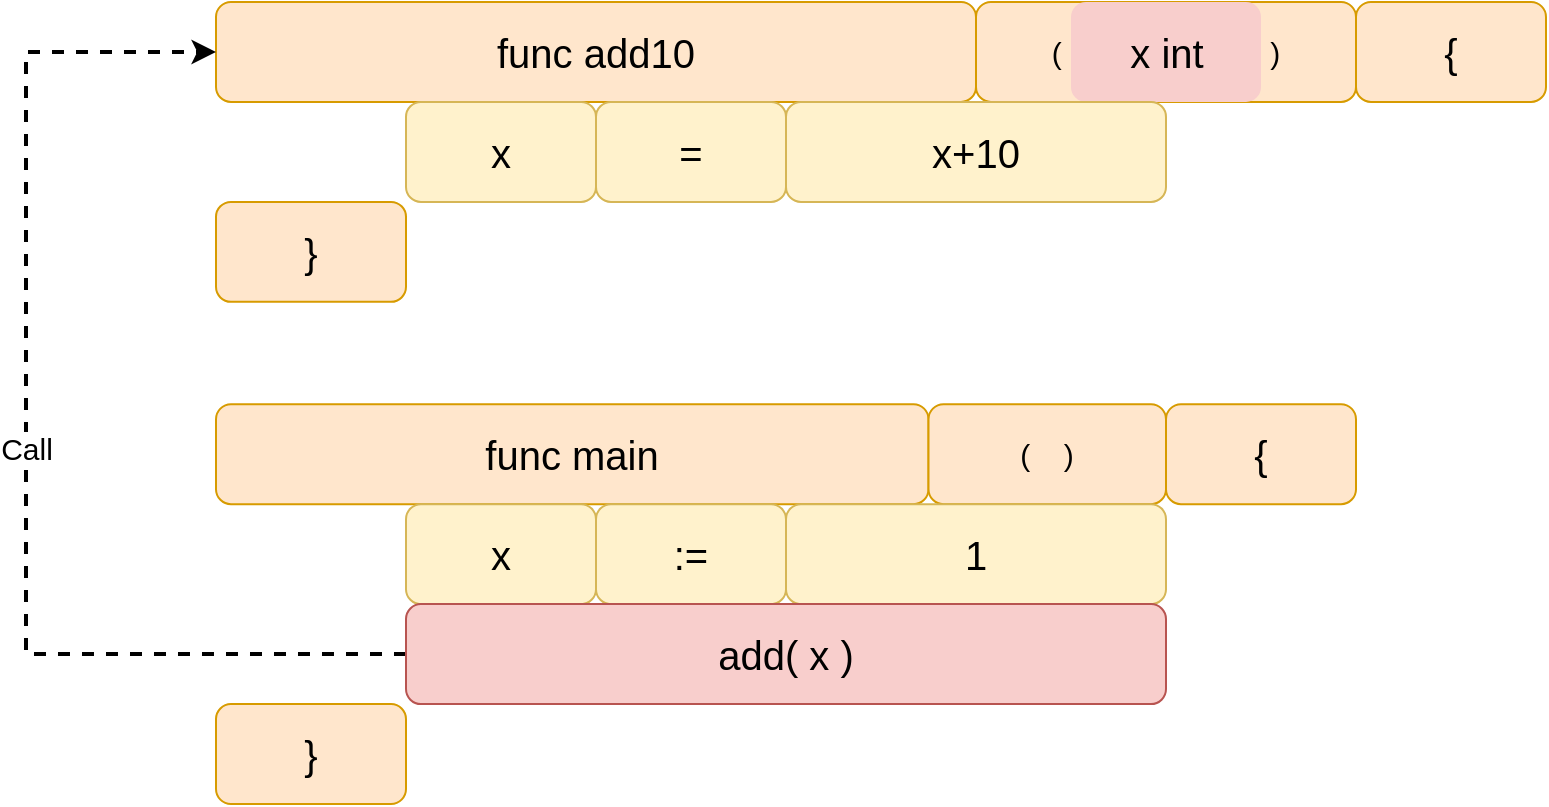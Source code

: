 <mxfile version="14.6.13" type="device" pages="4"><diagram id="LXZ2mLHoU4KLv89Q-ltT" name="函数"><mxGraphModel dx="946" dy="661" grid="1" gridSize="10" guides="1" tooltips="1" connect="1" arrows="1" fold="1" page="1" pageScale="1" pageWidth="1169" pageHeight="827" math="0" shadow="0"><root><mxCell id="AdRLF-V_PeEfafPfP_P0-0"/><mxCell id="AdRLF-V_PeEfafPfP_P0-1" parent="AdRLF-V_PeEfafPfP_P0-0"/><mxCell id="AHWnnfkHOIAn-ln1wF4F-19" value="" style="group" vertex="1" connectable="0" parent="AdRLF-V_PeEfafPfP_P0-1"><mxGeometry x="120" y="239" width="760" height="401" as="geometry"/></mxCell><mxCell id="AHWnnfkHOIAn-ln1wF4F-0" value="&lt;font style=&quot;font-size: 20px&quot;&gt;func add10&lt;/font&gt;" style="rounded=1;whiteSpace=wrap;html=1;fontSize=15;fillColor=#ffe6cc;strokeColor=#d79b00;" vertex="1" parent="AHWnnfkHOIAn-ln1wF4F-19"><mxGeometry x="95" width="380" height="49.969" as="geometry"/></mxCell><mxCell id="AHWnnfkHOIAn-ln1wF4F-1" value="(&amp;nbsp; &amp;nbsp; &amp;nbsp; &amp;nbsp; &amp;nbsp; &amp;nbsp; &amp;nbsp; &amp;nbsp; &amp;nbsp; &amp;nbsp; &amp;nbsp; &amp;nbsp; &amp;nbsp;)" style="rounded=1;whiteSpace=wrap;html=1;fontSize=15;fillColor=#ffe6cc;strokeColor=#d79b00;" vertex="1" parent="AHWnnfkHOIAn-ln1wF4F-19"><mxGeometry x="475" width="190" height="49.969" as="geometry"/></mxCell><mxCell id="AHWnnfkHOIAn-ln1wF4F-2" value="&lt;span&gt;&lt;font style=&quot;font-size: 20px&quot;&gt;x int&lt;/font&gt;&lt;/span&gt;" style="rounded=1;whiteSpace=wrap;html=1;fontSize=15;fillColor=#f8cecc;dashed=1;dashPattern=1 2;strokeColor=none;" vertex="1" parent="AHWnnfkHOIAn-ln1wF4F-19"><mxGeometry x="522.5" width="95" height="49.969" as="geometry"/></mxCell><mxCell id="AHWnnfkHOIAn-ln1wF4F-3" value="&lt;font style=&quot;font-size: 20px&quot;&gt;{&lt;/font&gt;" style="rounded=1;whiteSpace=wrap;html=1;fontSize=15;fillColor=#ffe6cc;strokeColor=#d79b00;" vertex="1" parent="AHWnnfkHOIAn-ln1wF4F-19"><mxGeometry x="665" width="95" height="49.969" as="geometry"/></mxCell><mxCell id="AHWnnfkHOIAn-ln1wF4F-4" value="&lt;font style=&quot;font-size: 20px&quot;&gt;}&lt;/font&gt;" style="rounded=1;whiteSpace=wrap;html=1;fontSize=15;fillColor=#ffe6cc;strokeColor=#d79b00;" vertex="1" parent="AHWnnfkHOIAn-ln1wF4F-19"><mxGeometry x="95" y="99.938" width="95" height="49.969" as="geometry"/></mxCell><mxCell id="AHWnnfkHOIAn-ln1wF4F-5" value="&lt;span style=&quot;font-size: 20px&quot;&gt;x&lt;/span&gt;" style="rounded=1;whiteSpace=wrap;html=1;fontSize=15;fillColor=#fff2cc;strokeColor=#d6b656;" vertex="1" parent="AHWnnfkHOIAn-ln1wF4F-19"><mxGeometry x="190" y="49.969" width="95" height="49.969" as="geometry"/></mxCell><mxCell id="AHWnnfkHOIAn-ln1wF4F-6" value="&lt;span style=&quot;font-size: 20px&quot;&gt;=&lt;/span&gt;" style="rounded=1;whiteSpace=wrap;html=1;fontSize=15;fillColor=#fff2cc;strokeColor=#d6b656;" vertex="1" parent="AHWnnfkHOIAn-ln1wF4F-19"><mxGeometry x="285" y="49.969" width="95" height="49.969" as="geometry"/></mxCell><mxCell id="AHWnnfkHOIAn-ln1wF4F-7" value="&lt;span style=&quot;font-size: 20px&quot;&gt;x+10&lt;/span&gt;" style="rounded=1;whiteSpace=wrap;html=1;fontSize=15;fillColor=#fff2cc;strokeColor=#d6b656;" vertex="1" parent="AHWnnfkHOIAn-ln1wF4F-19"><mxGeometry x="380" y="49.969" width="190" height="49.969" as="geometry"/></mxCell><mxCell id="AHWnnfkHOIAn-ln1wF4F-8" value="&lt;font style=&quot;font-size: 20px&quot;&gt;func main&lt;/font&gt;" style="rounded=1;whiteSpace=wrap;html=1;fontSize=15;fillColor=#ffe6cc;strokeColor=#d79b00;" vertex="1" parent="AHWnnfkHOIAn-ln1wF4F-19"><mxGeometry x="95" y="201.125" width="356.25" height="49.969" as="geometry"/></mxCell><mxCell id="AHWnnfkHOIAn-ln1wF4F-9" value="(&amp;nbsp; &amp;nbsp; )" style="rounded=1;whiteSpace=wrap;html=1;fontSize=15;fillColor=#ffe6cc;strokeColor=#d79b00;" vertex="1" parent="AHWnnfkHOIAn-ln1wF4F-19"><mxGeometry x="451.25" y="201.125" width="118.75" height="49.969" as="geometry"/></mxCell><mxCell id="AHWnnfkHOIAn-ln1wF4F-10" value="&lt;font style=&quot;font-size: 20px&quot;&gt;{&lt;/font&gt;" style="rounded=1;whiteSpace=wrap;html=1;fontSize=15;fillColor=#ffe6cc;strokeColor=#d79b00;" vertex="1" parent="AHWnnfkHOIAn-ln1wF4F-19"><mxGeometry x="570" y="201.125" width="95" height="49.969" as="geometry"/></mxCell><mxCell id="AHWnnfkHOIAn-ln1wF4F-11" value="&lt;font style=&quot;font-size: 20px&quot;&gt;}&lt;/font&gt;" style="rounded=1;whiteSpace=wrap;html=1;fontSize=15;fillColor=#ffe6cc;strokeColor=#d79b00;" vertex="1" parent="AHWnnfkHOIAn-ln1wF4F-19"><mxGeometry x="95" y="351.031" width="95" height="49.969" as="geometry"/></mxCell><mxCell id="AHWnnfkHOIAn-ln1wF4F-12" value="&lt;span style=&quot;font-size: 20px&quot;&gt;x&lt;/span&gt;" style="rounded=1;whiteSpace=wrap;html=1;fontSize=15;fillColor=#fff2cc;strokeColor=#d6b656;" vertex="1" parent="AHWnnfkHOIAn-ln1wF4F-19"><mxGeometry x="190" y="251.093" width="95" height="49.969" as="geometry"/></mxCell><mxCell id="AHWnnfkHOIAn-ln1wF4F-13" value="&lt;span style=&quot;font-size: 20px&quot;&gt;:=&lt;/span&gt;" style="rounded=1;whiteSpace=wrap;html=1;fontSize=15;fillColor=#fff2cc;strokeColor=#d6b656;" vertex="1" parent="AHWnnfkHOIAn-ln1wF4F-19"><mxGeometry x="285" y="251.093" width="95" height="49.969" as="geometry"/></mxCell><mxCell id="AHWnnfkHOIAn-ln1wF4F-14" value="&lt;span style=&quot;font-size: 20px&quot;&gt;1&lt;/span&gt;" style="rounded=1;whiteSpace=wrap;html=1;fontSize=15;fillColor=#fff2cc;strokeColor=#d6b656;" vertex="1" parent="AHWnnfkHOIAn-ln1wF4F-19"><mxGeometry x="380" y="251.093" width="190" height="49.969" as="geometry"/></mxCell><mxCell id="AHWnnfkHOIAn-ln1wF4F-18" value="Call" style="edgeStyle=orthogonalEdgeStyle;rounded=0;orthogonalLoop=1;jettySize=auto;html=1;exitX=0;exitY=0.5;exitDx=0;exitDy=0;entryX=0;entryY=0.5;entryDx=0;entryDy=0;dashed=1;fontSize=15;strokeWidth=2;" edge="1" parent="AHWnnfkHOIAn-ln1wF4F-19" source="AHWnnfkHOIAn-ln1wF4F-17" target="AHWnnfkHOIAn-ln1wF4F-0"><mxGeometry relative="1" as="geometry"><Array as="points"><mxPoint y="326.047"/><mxPoint y="24.984"/></Array></mxGeometry></mxCell><mxCell id="AHWnnfkHOIAn-ln1wF4F-17" value="&lt;span style=&quot;font-size: 20px&quot;&gt;add(&amp;nbsp;x )&lt;/span&gt;" style="rounded=1;whiteSpace=wrap;html=1;fontSize=15;fillColor=#f8cecc;strokeColor=#b85450;" vertex="1" parent="AHWnnfkHOIAn-ln1wF4F-19"><mxGeometry x="190" y="301.062" width="380" height="49.969" as="geometry"/></mxCell></root></mxGraphModel></diagram><diagram id="g2t4Yd7qfaqQoPecuG0q" name="值传递"><mxGraphModel dx="946" dy="661" grid="1" gridSize="10" guides="1" tooltips="1" connect="1" arrows="1" fold="1" page="0" pageScale="1" pageWidth="1169" pageHeight="827" math="0" shadow="0"><root><mxCell id="A1v6EWgtNF8Z9HpIrLon-0"/><mxCell id="A1v6EWgtNF8Z9HpIrLon-1" parent="A1v6EWgtNF8Z9HpIrLon-0"/><mxCell id="A1v6EWgtNF8Z9HpIrLon-2" value="&lt;b&gt;&lt;font style=&quot;font-size: 16px&quot;&gt;Memory&lt;/font&gt;&lt;/b&gt;" style="rounded=1;whiteSpace=wrap;html=1;fillColor=#ffe6cc;strokeColor=#d79b00;labelPosition=center;verticalLabelPosition=top;align=center;verticalAlign=bottom;" vertex="1" parent="A1v6EWgtNF8Z9HpIrLon-1"><mxGeometry x="800" y="40" width="80" height="280" as="geometry"/></mxCell><mxCell id="A1v6EWgtNF8Z9HpIrLon-3" value="&lt;span&gt;1&lt;/span&gt;" style="rounded=0;whiteSpace=wrap;html=1;fillColor=#ffe6cc;strokeColor=#d79b00;" vertex="1" parent="A1v6EWgtNF8Z9HpIrLon-1"><mxGeometry x="800" y="80" width="80" height="40" as="geometry"/></mxCell><mxCell id="A1v6EWgtNF8Z9HpIrLon-4" value="" style="rounded=0;whiteSpace=wrap;html=1;fillColor=#ffe6cc;strokeColor=#d79b00;" vertex="1" parent="A1v6EWgtNF8Z9HpIrLon-1"><mxGeometry x="800" y="120" width="80" height="40" as="geometry"/></mxCell><mxCell id="A1v6EWgtNF8Z9HpIrLon-5" value="&lt;span&gt;0&lt;/span&gt;" style="rounded=0;whiteSpace=wrap;html=1;fillColor=#ffe6cc;strokeColor=#d79b00;" vertex="1" parent="A1v6EWgtNF8Z9HpIrLon-1"><mxGeometry x="800" y="160" width="80" height="40" as="geometry"/></mxCell><mxCell id="A1v6EWgtNF8Z9HpIrLon-6" value="" style="rounded=0;whiteSpace=wrap;html=1;fillColor=#ffe6cc;strokeColor=#d79b00;" vertex="1" parent="A1v6EWgtNF8Z9HpIrLon-1"><mxGeometry x="800" y="200" width="80" height="40" as="geometry"/></mxCell><mxCell id="A1v6EWgtNF8Z9HpIrLon-12" value="" style="group" vertex="1" connectable="0" parent="A1v6EWgtNF8Z9HpIrLon-1"><mxGeometry x="680" y="80" width="120" height="40" as="geometry"/></mxCell><mxCell id="A1v6EWgtNF8Z9HpIrLon-13" value="&lt;b&gt;&lt;font style=&quot;font-size: 17px&quot;&gt;address&lt;/font&gt;&lt;/b&gt;" style="rounded=1;whiteSpace=wrap;html=1;fillColor=#fff2cc;strokeColor=#d6b656;labelPosition=center;verticalLabelPosition=top;align=center;verticalAlign=bottom;" vertex="1" parent="A1v6EWgtNF8Z9HpIrLon-12"><mxGeometry width="120" height="40" as="geometry"/></mxCell><mxCell id="A1v6EWgtNF8Z9HpIrLon-14" value="&lt;span&gt;0xc00012a020&lt;/span&gt;" style="text;html=1;align=center;verticalAlign=middle;resizable=0;points=[];autosize=1;strokeColor=none;" vertex="1" parent="A1v6EWgtNF8Z9HpIrLon-12"><mxGeometry x="15" y="10" width="90" height="20" as="geometry"/></mxCell><mxCell id="A1v6EWgtNF8Z9HpIrLon-19" value="&lt;font style=&quot;font-size: 20px&quot;&gt;func modifyValue&lt;/font&gt;" style="rounded=1;whiteSpace=wrap;html=1;fontSize=15;fillColor=#ffe6cc;strokeColor=#d79b00;" vertex="1" parent="A1v6EWgtNF8Z9HpIrLon-1"><mxGeometry x="120" y="200" width="160" height="40" as="geometry"/></mxCell><mxCell id="A1v6EWgtNF8Z9HpIrLon-20" value="(&amp;nbsp; &amp;nbsp; &amp;nbsp; &amp;nbsp; &amp;nbsp; &amp;nbsp; )" style="rounded=1;whiteSpace=wrap;html=1;fontSize=15;fillColor=#ffe6cc;strokeColor=#d79b00;" vertex="1" parent="A1v6EWgtNF8Z9HpIrLon-1"><mxGeometry x="280" y="200" width="80" height="40" as="geometry"/></mxCell><mxCell id="A1v6EWgtNF8Z9HpIrLon-46" style="edgeStyle=orthogonalEdgeStyle;rounded=0;orthogonalLoop=1;jettySize=auto;html=1;exitX=0.5;exitY=0;exitDx=0;exitDy=0;fontSize=15;strokeWidth=2;" edge="1" parent="A1v6EWgtNF8Z9HpIrLon-1" source="A1v6EWgtNF8Z9HpIrLon-21"><mxGeometry relative="1" as="geometry"><mxPoint x="680" y="180" as="targetPoint"/><Array as="points"><mxPoint x="320" y="180"/></Array></mxGeometry></mxCell><mxCell id="A1v6EWgtNF8Z9HpIrLon-21" value="&lt;span&gt;&lt;font style=&quot;font-size: 20px&quot;&gt;x int&lt;/font&gt;&lt;/span&gt;" style="rounded=1;whiteSpace=wrap;html=1;fontSize=15;fillColor=#f8cecc;dashed=1;dashPattern=1 2;strokeColor=none;" vertex="1" parent="A1v6EWgtNF8Z9HpIrLon-1"><mxGeometry x="300" y="200" width="40" height="40" as="geometry"/></mxCell><mxCell id="A1v6EWgtNF8Z9HpIrLon-23" value="&lt;font style=&quot;font-size: 20px&quot;&gt;{&lt;/font&gt;" style="rounded=1;whiteSpace=wrap;html=1;fontSize=15;fillColor=#ffe6cc;strokeColor=#d79b00;" vertex="1" parent="A1v6EWgtNF8Z9HpIrLon-1"><mxGeometry x="360" y="200" width="40" height="40" as="geometry"/></mxCell><mxCell id="A1v6EWgtNF8Z9HpIrLon-24" value="&lt;font style=&quot;font-size: 20px&quot;&gt;}&lt;/font&gt;" style="rounded=1;whiteSpace=wrap;html=1;fontSize=15;fillColor=#ffe6cc;strokeColor=#d79b00;" vertex="1" parent="A1v6EWgtNF8Z9HpIrLon-1"><mxGeometry x="120" y="280" width="40" height="40" as="geometry"/></mxCell><mxCell id="A1v6EWgtNF8Z9HpIrLon-25" value="&lt;span style=&quot;font-size: 20px&quot;&gt;x&lt;/span&gt;" style="rounded=1;whiteSpace=wrap;html=1;fontSize=15;fillColor=#fff2cc;strokeColor=#d6b656;" vertex="1" parent="A1v6EWgtNF8Z9HpIrLon-1"><mxGeometry x="160" y="240" width="40" height="40" as="geometry"/></mxCell><mxCell id="A1v6EWgtNF8Z9HpIrLon-26" value="&lt;span style=&quot;font-size: 20px&quot;&gt;=&lt;/span&gt;" style="rounded=1;whiteSpace=wrap;html=1;fontSize=15;fillColor=#fff2cc;strokeColor=#d6b656;" vertex="1" parent="A1v6EWgtNF8Z9HpIrLon-1"><mxGeometry x="200" y="240" width="40" height="40" as="geometry"/></mxCell><mxCell id="A1v6EWgtNF8Z9HpIrLon-27" value="&lt;span style=&quot;font-size: 20px&quot;&gt;x*10&lt;/span&gt;" style="rounded=1;whiteSpace=wrap;html=1;fontSize=15;fillColor=#fff2cc;strokeColor=#d6b656;" vertex="1" parent="A1v6EWgtNF8Z9HpIrLon-1"><mxGeometry x="240" y="240" width="80" height="40" as="geometry"/></mxCell><mxCell id="A1v6EWgtNF8Z9HpIrLon-29" value="&lt;font style=&quot;font-size: 20px&quot;&gt;func main&lt;/font&gt;" style="rounded=1;whiteSpace=wrap;html=1;fontSize=15;fillColor=#ffe6cc;strokeColor=#d79b00;" vertex="1" parent="A1v6EWgtNF8Z9HpIrLon-1"><mxGeometry x="120" y="40" width="150" height="40" as="geometry"/></mxCell><mxCell id="A1v6EWgtNF8Z9HpIrLon-30" value="(&amp;nbsp; &amp;nbsp; )" style="rounded=1;whiteSpace=wrap;html=1;fontSize=15;fillColor=#ffe6cc;strokeColor=#d79b00;" vertex="1" parent="A1v6EWgtNF8Z9HpIrLon-1"><mxGeometry x="270" y="40" width="50" height="40" as="geometry"/></mxCell><mxCell id="A1v6EWgtNF8Z9HpIrLon-32" value="&lt;font style=&quot;font-size: 20px&quot;&gt;{&lt;/font&gt;" style="rounded=1;whiteSpace=wrap;html=1;fontSize=15;fillColor=#ffe6cc;strokeColor=#d79b00;" vertex="1" parent="A1v6EWgtNF8Z9HpIrLon-1"><mxGeometry x="320" y="40" width="40" height="40" as="geometry"/></mxCell><mxCell id="A1v6EWgtNF8Z9HpIrLon-33" value="&lt;font style=&quot;font-size: 20px&quot;&gt;}&lt;/font&gt;" style="rounded=1;whiteSpace=wrap;html=1;fontSize=15;fillColor=#ffe6cc;strokeColor=#d79b00;" vertex="1" parent="A1v6EWgtNF8Z9HpIrLon-1"><mxGeometry x="120" y="120" width="40" height="40" as="geometry"/></mxCell><mxCell id="A1v6EWgtNF8Z9HpIrLon-34" value="&lt;span style=&quot;font-size: 20px&quot;&gt;x&lt;/span&gt;" style="rounded=1;whiteSpace=wrap;html=1;fontSize=15;fillColor=#fff2cc;strokeColor=#d6b656;" vertex="1" parent="A1v6EWgtNF8Z9HpIrLon-1"><mxGeometry x="160" y="80" width="40" height="40" as="geometry"/></mxCell><mxCell id="A1v6EWgtNF8Z9HpIrLon-35" value="&lt;span style=&quot;font-size: 20px&quot;&gt;:=&lt;/span&gt;" style="rounded=1;whiteSpace=wrap;html=1;fontSize=15;fillColor=#fff2cc;strokeColor=#d6b656;" vertex="1" parent="A1v6EWgtNF8Z9HpIrLon-1"><mxGeometry x="200" y="80" width="40" height="40" as="geometry"/></mxCell><mxCell id="A1v6EWgtNF8Z9HpIrLon-40" style="edgeStyle=orthogonalEdgeStyle;rounded=0;orthogonalLoop=1;jettySize=auto;html=1;exitX=1;exitY=0.5;exitDx=0;exitDy=0;entryX=0;entryY=0.5;entryDx=0;entryDy=0;fontSize=15;strokeWidth=2;" edge="1" parent="A1v6EWgtNF8Z9HpIrLon-1" source="A1v6EWgtNF8Z9HpIrLon-36" target="A1v6EWgtNF8Z9HpIrLon-13"><mxGeometry relative="1" as="geometry"/></mxCell><mxCell id="A1v6EWgtNF8Z9HpIrLon-36" value="&lt;span style=&quot;font-size: 20px&quot;&gt;1&lt;/span&gt;" style="rounded=1;whiteSpace=wrap;html=1;fontSize=15;fillColor=#fff2cc;strokeColor=#d6b656;" vertex="1" parent="A1v6EWgtNF8Z9HpIrLon-1"><mxGeometry x="240" y="80" width="80" height="40" as="geometry"/></mxCell><mxCell id="A1v6EWgtNF8Z9HpIrLon-43" value="" style="group" vertex="1" connectable="0" parent="A1v6EWgtNF8Z9HpIrLon-1"><mxGeometry x="680" y="160" width="120" height="40" as="geometry"/></mxCell><mxCell id="A1v6EWgtNF8Z9HpIrLon-44" value="&lt;b&gt;&lt;font style=&quot;font-size: 17px&quot;&gt;address&lt;/font&gt;&lt;/b&gt;" style="rounded=1;whiteSpace=wrap;html=1;fillColor=#fff2cc;strokeColor=#d6b656;labelPosition=center;verticalLabelPosition=top;align=center;verticalAlign=bottom;" vertex="1" parent="A1v6EWgtNF8Z9HpIrLon-43"><mxGeometry width="120" height="40" as="geometry"/></mxCell><mxCell id="A1v6EWgtNF8Z9HpIrLon-45" value="&lt;span&gt;0xc00012a038&lt;/span&gt;" style="text;html=1;align=center;verticalAlign=middle;resizable=0;points=[];autosize=1;strokeColor=none;" vertex="1" parent="A1v6EWgtNF8Z9HpIrLon-43"><mxGeometry x="15" y="10" width="90" height="20" as="geometry"/></mxCell><mxCell id="A1v6EWgtNF8Z9HpIrLon-47" value="&lt;b&gt;&lt;font style=&quot;font-size: 16px&quot;&gt;Memory&lt;/font&gt;&lt;/b&gt;" style="rounded=1;whiteSpace=wrap;html=1;fillColor=#ffe6cc;strokeColor=#d79b00;labelPosition=center;verticalLabelPosition=top;align=center;verticalAlign=bottom;" vertex="1" parent="A1v6EWgtNF8Z9HpIrLon-1"><mxGeometry x="800" y="360" width="80" height="320" as="geometry"/></mxCell><mxCell id="A1v6EWgtNF8Z9HpIrLon-84" value="② Copy&amp;nbsp;" style="edgeStyle=orthogonalEdgeStyle;rounded=0;orthogonalLoop=1;jettySize=auto;html=1;exitX=1;exitY=0.5;exitDx=0;exitDy=0;entryX=1;entryY=0.5;entryDx=0;entryDy=0;fontSize=15;strokeWidth=2;fillColor=#f8cecc;strokeColor=#b85450;dashed=1;" edge="1" parent="A1v6EWgtNF8Z9HpIrLon-1" source="A1v6EWgtNF8Z9HpIrLon-48" target="A1v6EWgtNF8Z9HpIrLon-52"><mxGeometry relative="1" as="geometry"><Array as="points"><mxPoint x="920" y="420"/><mxPoint x="920" y="540"/></Array></mxGeometry></mxCell><mxCell id="A1v6EWgtNF8Z9HpIrLon-48" value="&lt;span&gt;1&lt;/span&gt;" style="rounded=0;whiteSpace=wrap;html=1;fillColor=#ffe6cc;strokeColor=#d79b00;" vertex="1" parent="A1v6EWgtNF8Z9HpIrLon-1"><mxGeometry x="800" y="400" width="80" height="40" as="geometry"/></mxCell><mxCell id="A1v6EWgtNF8Z9HpIrLon-49" value="" style="rounded=0;whiteSpace=wrap;html=1;fillColor=#ffe6cc;strokeColor=#d79b00;" vertex="1" parent="A1v6EWgtNF8Z9HpIrLon-1"><mxGeometry x="800" y="440" width="80" height="40" as="geometry"/></mxCell><mxCell id="A1v6EWgtNF8Z9HpIrLon-50" value="" style="rounded=0;whiteSpace=wrap;html=1;fillColor=#ffe6cc;strokeColor=#d79b00;" vertex="1" parent="A1v6EWgtNF8Z9HpIrLon-1"><mxGeometry x="800" y="480" width="80" height="40" as="geometry"/></mxCell><mxCell id="A1v6EWgtNF8Z9HpIrLon-51" value="" style="rounded=0;whiteSpace=wrap;html=1;fillColor=#ffe6cc;strokeColor=#d79b00;" vertex="1" parent="A1v6EWgtNF8Z9HpIrLon-1"><mxGeometry x="800" y="560" width="80" height="40" as="geometry"/></mxCell><mxCell id="A1v6EWgtNF8Z9HpIrLon-52" value="1" style="rounded=0;whiteSpace=wrap;html=1;fillColor=#f8cecc;strokeColor=#b85450;" vertex="1" parent="A1v6EWgtNF8Z9HpIrLon-1"><mxGeometry x="800" y="520" width="80" height="40" as="geometry"/></mxCell><mxCell id="A1v6EWgtNF8Z9HpIrLon-53" value="" style="rounded=0;whiteSpace=wrap;html=1;fillColor=#ffe6cc;strokeColor=#d79b00;" vertex="1" parent="A1v6EWgtNF8Z9HpIrLon-1"><mxGeometry x="800" y="600" width="80" height="40" as="geometry"/></mxCell><mxCell id="A1v6EWgtNF8Z9HpIrLon-57" value="" style="group" vertex="1" connectable="0" parent="A1v6EWgtNF8Z9HpIrLon-1"><mxGeometry x="680" y="400" width="120" height="40" as="geometry"/></mxCell><mxCell id="A1v6EWgtNF8Z9HpIrLon-58" value="&lt;b&gt;&lt;font style=&quot;font-size: 17px&quot;&gt;address&lt;/font&gt;&lt;/b&gt;" style="rounded=1;whiteSpace=wrap;html=1;fillColor=#fff2cc;strokeColor=#d6b656;labelPosition=center;verticalLabelPosition=top;align=center;verticalAlign=bottom;" vertex="1" parent="A1v6EWgtNF8Z9HpIrLon-57"><mxGeometry width="120" height="40" as="geometry"/></mxCell><mxCell id="A1v6EWgtNF8Z9HpIrLon-59" value="&lt;span&gt;0xc00012a020&lt;/span&gt;" style="text;html=1;align=center;verticalAlign=middle;resizable=0;points=[];autosize=1;strokeColor=none;" vertex="1" parent="A1v6EWgtNF8Z9HpIrLon-57"><mxGeometry x="15" y="10" width="90" height="20" as="geometry"/></mxCell><mxCell id="A1v6EWgtNF8Z9HpIrLon-60" value="&lt;font style=&quot;font-size: 20px&quot;&gt;func modifyValue&lt;/font&gt;" style="rounded=1;whiteSpace=wrap;html=1;fontSize=15;fillColor=#ffe6cc;strokeColor=#d79b00;" vertex="1" parent="A1v6EWgtNF8Z9HpIrLon-1"><mxGeometry x="120" y="559" width="160" height="40" as="geometry"/></mxCell><mxCell id="A1v6EWgtNF8Z9HpIrLon-61" value="(&amp;nbsp; &amp;nbsp; &amp;nbsp; &amp;nbsp; &amp;nbsp; &amp;nbsp; )" style="rounded=1;whiteSpace=wrap;html=1;fontSize=15;fillColor=#ffe6cc;strokeColor=#d79b00;" vertex="1" parent="A1v6EWgtNF8Z9HpIrLon-1"><mxGeometry x="280" y="559" width="80" height="40" as="geometry"/></mxCell><mxCell id="A1v6EWgtNF8Z9HpIrLon-62" style="edgeStyle=orthogonalEdgeStyle;rounded=0;orthogonalLoop=1;jettySize=auto;html=1;exitX=0.5;exitY=0;exitDx=0;exitDy=0;fontSize=15;strokeWidth=2;" edge="1" parent="A1v6EWgtNF8Z9HpIrLon-1" source="A1v6EWgtNF8Z9HpIrLon-63"><mxGeometry relative="1" as="geometry"><mxPoint x="680" y="539" as="targetPoint"/><Array as="points"><mxPoint x="320" y="539"/></Array></mxGeometry></mxCell><mxCell id="A1v6EWgtNF8Z9HpIrLon-63" value="&lt;span&gt;&lt;font style=&quot;font-size: 20px&quot;&gt;x int&lt;/font&gt;&lt;/span&gt;" style="rounded=1;whiteSpace=wrap;html=1;fontSize=15;fillColor=#f8cecc;dashed=1;dashPattern=1 2;strokeColor=none;" vertex="1" parent="A1v6EWgtNF8Z9HpIrLon-1"><mxGeometry x="300" y="559" width="40" height="40" as="geometry"/></mxCell><mxCell id="A1v6EWgtNF8Z9HpIrLon-64" value="&lt;font style=&quot;font-size: 20px&quot;&gt;{&lt;/font&gt;" style="rounded=1;whiteSpace=wrap;html=1;fontSize=15;fillColor=#ffe6cc;strokeColor=#d79b00;" vertex="1" parent="A1v6EWgtNF8Z9HpIrLon-1"><mxGeometry x="360" y="559" width="40" height="40" as="geometry"/></mxCell><mxCell id="A1v6EWgtNF8Z9HpIrLon-65" value="&lt;font style=&quot;font-size: 20px&quot;&gt;}&lt;/font&gt;" style="rounded=1;whiteSpace=wrap;html=1;fontSize=15;fillColor=#ffe6cc;strokeColor=#d79b00;" vertex="1" parent="A1v6EWgtNF8Z9HpIrLon-1"><mxGeometry x="120" y="639" width="40" height="40" as="geometry"/></mxCell><mxCell id="A1v6EWgtNF8Z9HpIrLon-66" value="&lt;span style=&quot;font-size: 20px&quot;&gt;x&lt;/span&gt;" style="rounded=1;whiteSpace=wrap;html=1;fontSize=15;fillColor=#fff2cc;strokeColor=#d6b656;" vertex="1" parent="A1v6EWgtNF8Z9HpIrLon-1"><mxGeometry x="160" y="599" width="40" height="40" as="geometry"/></mxCell><mxCell id="A1v6EWgtNF8Z9HpIrLon-67" value="&lt;span style=&quot;font-size: 20px&quot;&gt;=&lt;/span&gt;" style="rounded=1;whiteSpace=wrap;html=1;fontSize=15;fillColor=#fff2cc;strokeColor=#d6b656;" vertex="1" parent="A1v6EWgtNF8Z9HpIrLon-1"><mxGeometry x="200" y="599" width="40" height="40" as="geometry"/></mxCell><mxCell id="A1v6EWgtNF8Z9HpIrLon-68" value="&lt;span style=&quot;font-size: 20px&quot;&gt;x*10&lt;/span&gt;" style="rounded=1;whiteSpace=wrap;html=1;fontSize=15;fillColor=#fff2cc;strokeColor=#d6b656;" vertex="1" parent="A1v6EWgtNF8Z9HpIrLon-1"><mxGeometry x="240" y="599" width="80" height="40" as="geometry"/></mxCell><mxCell id="A1v6EWgtNF8Z9HpIrLon-69" value="&lt;font style=&quot;font-size: 20px&quot;&gt;func main&lt;/font&gt;" style="rounded=1;whiteSpace=wrap;html=1;fontSize=15;fillColor=#ffe6cc;strokeColor=#d79b00;" vertex="1" parent="A1v6EWgtNF8Z9HpIrLon-1"><mxGeometry x="120" y="360" width="150" height="40" as="geometry"/></mxCell><mxCell id="A1v6EWgtNF8Z9HpIrLon-70" value="(&amp;nbsp; &amp;nbsp; )" style="rounded=1;whiteSpace=wrap;html=1;fontSize=15;fillColor=#ffe6cc;strokeColor=#d79b00;" vertex="1" parent="A1v6EWgtNF8Z9HpIrLon-1"><mxGeometry x="270" y="360" width="50" height="40" as="geometry"/></mxCell><mxCell id="A1v6EWgtNF8Z9HpIrLon-71" value="&lt;font style=&quot;font-size: 20px&quot;&gt;{&lt;/font&gt;" style="rounded=1;whiteSpace=wrap;html=1;fontSize=15;fillColor=#ffe6cc;strokeColor=#d79b00;" vertex="1" parent="A1v6EWgtNF8Z9HpIrLon-1"><mxGeometry x="320" y="360" width="40" height="40" as="geometry"/></mxCell><mxCell id="A1v6EWgtNF8Z9HpIrLon-72" value="&lt;font style=&quot;font-size: 20px&quot;&gt;}&lt;/font&gt;" style="rounded=1;whiteSpace=wrap;html=1;fontSize=15;fillColor=#ffe6cc;strokeColor=#d79b00;" vertex="1" parent="A1v6EWgtNF8Z9HpIrLon-1"><mxGeometry x="120" y="480" width="40" height="40" as="geometry"/></mxCell><mxCell id="A1v6EWgtNF8Z9HpIrLon-73" value="&lt;span style=&quot;font-size: 20px&quot;&gt;x&lt;/span&gt;" style="rounded=1;whiteSpace=wrap;html=1;fontSize=15;fillColor=#fff2cc;strokeColor=#d6b656;" vertex="1" parent="A1v6EWgtNF8Z9HpIrLon-1"><mxGeometry x="160" y="400" width="40" height="40" as="geometry"/></mxCell><mxCell id="A1v6EWgtNF8Z9HpIrLon-74" value="&lt;span style=&quot;font-size: 20px&quot;&gt;:=&lt;/span&gt;" style="rounded=1;whiteSpace=wrap;html=1;fontSize=15;fillColor=#fff2cc;strokeColor=#d6b656;" vertex="1" parent="A1v6EWgtNF8Z9HpIrLon-1"><mxGeometry x="200" y="400" width="40" height="40" as="geometry"/></mxCell><mxCell id="A1v6EWgtNF8Z9HpIrLon-75" style="edgeStyle=orthogonalEdgeStyle;rounded=0;orthogonalLoop=1;jettySize=auto;html=1;exitX=1;exitY=0.5;exitDx=0;exitDy=0;entryX=0;entryY=0.5;entryDx=0;entryDy=0;fontSize=15;strokeWidth=2;" edge="1" parent="A1v6EWgtNF8Z9HpIrLon-1" source="A1v6EWgtNF8Z9HpIrLon-76" target="A1v6EWgtNF8Z9HpIrLon-58"><mxGeometry relative="1" as="geometry"/></mxCell><mxCell id="A1v6EWgtNF8Z9HpIrLon-76" value="&lt;span style=&quot;font-size: 20px&quot;&gt;1&lt;/span&gt;" style="rounded=1;whiteSpace=wrap;html=1;fontSize=15;fillColor=#fff2cc;strokeColor=#d6b656;" vertex="1" parent="A1v6EWgtNF8Z9HpIrLon-1"><mxGeometry x="240" y="400" width="80" height="40" as="geometry"/></mxCell><mxCell id="A1v6EWgtNF8Z9HpIrLon-77" style="edgeStyle=orthogonalEdgeStyle;rounded=0;orthogonalLoop=1;jettySize=auto;html=1;exitX=0;exitY=0.5;exitDx=0;exitDy=0;entryX=0;entryY=0.5;entryDx=0;entryDy=0;fontSize=15;strokeWidth=2;fillColor=#f8cecc;strokeColor=#b85450;" edge="1" parent="A1v6EWgtNF8Z9HpIrLon-1" source="A1v6EWgtNF8Z9HpIrLon-78" target="A1v6EWgtNF8Z9HpIrLon-60"><mxGeometry relative="1" as="geometry"><Array as="points"><mxPoint x="80" y="460"/><mxPoint x="80" y="579"/></Array></mxGeometry></mxCell><mxCell id="A1v6EWgtNF8Z9HpIrLon-85" value="① Call" style="edgeLabel;html=1;align=center;verticalAlign=middle;resizable=0;points=[];fontSize=15;" vertex="1" connectable="0" parent="A1v6EWgtNF8Z9HpIrLon-77"><mxGeometry x="0.15" relative="1" as="geometry"><mxPoint as="offset"/></mxGeometry></mxCell><mxCell id="A1v6EWgtNF8Z9HpIrLon-78" value="&lt;span style=&quot;font-size: 20px&quot;&gt;modifyValue(&amp;nbsp;x )&lt;/span&gt;" style="rounded=1;whiteSpace=wrap;html=1;fontSize=15;fillColor=#f8cecc;strokeColor=#b85450;" vertex="1" parent="A1v6EWgtNF8Z9HpIrLon-1"><mxGeometry x="160" y="440" width="160" height="40" as="geometry"/></mxCell><mxCell id="A1v6EWgtNF8Z9HpIrLon-80" value="" style="group" vertex="1" connectable="0" parent="A1v6EWgtNF8Z9HpIrLon-1"><mxGeometry x="680" y="519" width="120" height="40" as="geometry"/></mxCell><mxCell id="A1v6EWgtNF8Z9HpIrLon-81" value="&lt;b&gt;&lt;font style=&quot;font-size: 17px&quot;&gt;address&lt;/font&gt;&lt;/b&gt;" style="rounded=1;whiteSpace=wrap;html=1;fillColor=#fff2cc;strokeColor=#d6b656;labelPosition=center;verticalLabelPosition=top;align=center;verticalAlign=bottom;" vertex="1" parent="A1v6EWgtNF8Z9HpIrLon-80"><mxGeometry width="120" height="40" as="geometry"/></mxCell><mxCell id="A1v6EWgtNF8Z9HpIrLon-82" value="&lt;span&gt;0xc00012a038&lt;/span&gt;" style="text;html=1;align=center;verticalAlign=middle;resizable=0;points=[];autosize=1;strokeColor=none;" vertex="1" parent="A1v6EWgtNF8Z9HpIrLon-80"><mxGeometry x="15" y="10" width="90" height="20" as="geometry"/></mxCell><mxCell id="sm9Gwhkos4oqpwhHLHjJ-0" value="" style="rounded=0;whiteSpace=wrap;html=1;fillColor=#ffe6cc;strokeColor=#d79b00;" vertex="1" parent="A1v6EWgtNF8Z9HpIrLon-1"><mxGeometry x="800" y="240" width="80" height="40" as="geometry"/></mxCell><mxCell id="2qF_UN2iN43-tujswiYI-0" value="" style="endArrow=none;dashed=1;html=1;fontSize=15;strokeWidth=2;" edge="1" parent="A1v6EWgtNF8Z9HpIrLon-1"><mxGeometry width="50" height="50" relative="1" as="geometry"><mxPoint x="40" y="330" as="sourcePoint"/><mxPoint x="960" y="330" as="targetPoint"/></mxGeometry></mxCell></root></mxGraphModel></diagram><diagram id="wPrCo5TH8L5jUh7GNc4W" name="指针传递"><mxGraphModel dx="946" dy="661" grid="1" gridSize="10" guides="1" tooltips="1" connect="1" arrows="1" fold="1" page="1" pageScale="1" pageWidth="1169" pageHeight="827" math="0" shadow="0"><root><mxCell id="QIfmvArmtn5DheEEbxOt-0"/><mxCell id="QIfmvArmtn5DheEEbxOt-1" parent="QIfmvArmtn5DheEEbxOt-0"/><mxCell id="QIfmvArmtn5DheEEbxOt-2" value="&lt;b&gt;&lt;font style=&quot;font-size: 16px&quot;&gt;Memory&lt;/font&gt;&lt;/b&gt;" style="rounded=1;whiteSpace=wrap;html=1;fillColor=#ffe6cc;strokeColor=#d79b00;labelPosition=center;verticalLabelPosition=top;align=center;verticalAlign=bottom;" vertex="1" parent="QIfmvArmtn5DheEEbxOt-1"><mxGeometry x="800" y="40" width="80" height="280" as="geometry"/></mxCell><mxCell id="QIfmvArmtn5DheEEbxOt-3" value="&lt;span&gt;1&lt;/span&gt;" style="rounded=0;whiteSpace=wrap;html=1;fillColor=#ffe6cc;strokeColor=#d79b00;" vertex="1" parent="QIfmvArmtn5DheEEbxOt-1"><mxGeometry x="800" y="80" width="80" height="40" as="geometry"/></mxCell><mxCell id="QIfmvArmtn5DheEEbxOt-4" value="" style="rounded=0;whiteSpace=wrap;html=1;fillColor=#ffe6cc;strokeColor=#d79b00;" vertex="1" parent="QIfmvArmtn5DheEEbxOt-1"><mxGeometry x="800" y="120" width="80" height="40" as="geometry"/></mxCell><mxCell id="QIfmvArmtn5DheEEbxOt-5" value="&lt;span&gt;nil&lt;/span&gt;" style="rounded=0;whiteSpace=wrap;html=1;fillColor=#ffe6cc;strokeColor=#d79b00;" vertex="1" parent="QIfmvArmtn5DheEEbxOt-1"><mxGeometry x="800" y="160" width="80" height="40" as="geometry"/></mxCell><mxCell id="QIfmvArmtn5DheEEbxOt-6" value="" style="rounded=0;whiteSpace=wrap;html=1;fillColor=#ffe6cc;strokeColor=#d79b00;" vertex="1" parent="QIfmvArmtn5DheEEbxOt-1"><mxGeometry x="800" y="200" width="80" height="40" as="geometry"/></mxCell><mxCell id="QIfmvArmtn5DheEEbxOt-7" value="" style="rounded=0;whiteSpace=wrap;html=1;fillColor=#ffe6cc;strokeColor=#d79b00;" vertex="1" parent="QIfmvArmtn5DheEEbxOt-1"><mxGeometry x="800" y="240" width="80" height="40" as="geometry"/></mxCell><mxCell id="QIfmvArmtn5DheEEbxOt-12" value="" style="group" vertex="1" connectable="0" parent="QIfmvArmtn5DheEEbxOt-1"><mxGeometry x="680" y="80" width="120" height="40" as="geometry"/></mxCell><mxCell id="QIfmvArmtn5DheEEbxOt-13" value="&lt;b&gt;&lt;font style=&quot;font-size: 17px&quot;&gt;address&lt;/font&gt;&lt;/b&gt;" style="rounded=1;whiteSpace=wrap;html=1;fillColor=#fff2cc;strokeColor=#d6b656;labelPosition=center;verticalLabelPosition=top;align=center;verticalAlign=bottom;" vertex="1" parent="QIfmvArmtn5DheEEbxOt-12"><mxGeometry width="120" height="40" as="geometry"/></mxCell><mxCell id="QIfmvArmtn5DheEEbxOt-14" value="&lt;span&gt;0xc00012a020&lt;/span&gt;" style="text;html=1;align=center;verticalAlign=middle;resizable=0;points=[];autosize=1;strokeColor=none;" vertex="1" parent="QIfmvArmtn5DheEEbxOt-12"><mxGeometry x="15" y="10" width="90" height="20" as="geometry"/></mxCell><mxCell id="QIfmvArmtn5DheEEbxOt-15" value="&lt;font style=&quot;font-size: 20px&quot;&gt;func modifyPointer&lt;/font&gt;" style="rounded=1;whiteSpace=wrap;html=1;fontSize=15;fillColor=#ffe6cc;strokeColor=#d79b00;" vertex="1" parent="QIfmvArmtn5DheEEbxOt-1"><mxGeometry x="120" y="200" width="200" height="40" as="geometry"/></mxCell><mxCell id="QIfmvArmtn5DheEEbxOt-16" value="(&amp;nbsp; &amp;nbsp; &amp;nbsp; &amp;nbsp; &amp;nbsp; &amp;nbsp; &amp;nbsp; &amp;nbsp;)" style="rounded=1;whiteSpace=wrap;html=1;fontSize=15;fillColor=#ffe6cc;strokeColor=#d79b00;" vertex="1" parent="QIfmvArmtn5DheEEbxOt-1"><mxGeometry x="320" y="200" width="90" height="40" as="geometry"/></mxCell><mxCell id="QIfmvArmtn5DheEEbxOt-17" style="edgeStyle=orthogonalEdgeStyle;rounded=0;orthogonalLoop=1;jettySize=auto;html=1;exitX=0.5;exitY=0;exitDx=0;exitDy=0;fontSize=15;strokeWidth=2;" edge="1" parent="QIfmvArmtn5DheEEbxOt-1" source="QIfmvArmtn5DheEEbxOt-18"><mxGeometry relative="1" as="geometry"><mxPoint x="680" y="180" as="targetPoint"/><Array as="points"><mxPoint x="365" y="180"/></Array></mxGeometry></mxCell><mxCell id="QIfmvArmtn5DheEEbxOt-18" value="&lt;span&gt;&lt;font style=&quot;font-size: 20px&quot;&gt;x *int&lt;/font&gt;&lt;/span&gt;" style="rounded=1;whiteSpace=wrap;html=1;fontSize=15;fillColor=#f8cecc;dashed=1;dashPattern=1 2;strokeColor=none;" vertex="1" parent="QIfmvArmtn5DheEEbxOt-1"><mxGeometry x="340" y="200" width="50" height="40" as="geometry"/></mxCell><mxCell id="QIfmvArmtn5DheEEbxOt-19" value="&lt;font style=&quot;font-size: 20px&quot;&gt;{&lt;/font&gt;" style="rounded=1;whiteSpace=wrap;html=1;fontSize=15;fillColor=#ffe6cc;strokeColor=#d79b00;" vertex="1" parent="QIfmvArmtn5DheEEbxOt-1"><mxGeometry x="410" y="200" width="40" height="40" as="geometry"/></mxCell><mxCell id="QIfmvArmtn5DheEEbxOt-20" value="&lt;font style=&quot;font-size: 20px&quot;&gt;}&lt;/font&gt;" style="rounded=1;whiteSpace=wrap;html=1;fontSize=15;fillColor=#ffe6cc;strokeColor=#d79b00;" vertex="1" parent="QIfmvArmtn5DheEEbxOt-1"><mxGeometry x="120" y="280" width="40" height="40" as="geometry"/></mxCell><mxCell id="QIfmvArmtn5DheEEbxOt-21" value="&lt;span style=&quot;font-size: 20px&quot;&gt;*x&lt;/span&gt;" style="rounded=1;whiteSpace=wrap;html=1;fontSize=15;fillColor=#fff2cc;strokeColor=#d6b656;" vertex="1" parent="QIfmvArmtn5DheEEbxOt-1"><mxGeometry x="160" y="240" width="40" height="40" as="geometry"/></mxCell><mxCell id="QIfmvArmtn5DheEEbxOt-22" value="&lt;span style=&quot;font-size: 20px&quot;&gt;=&lt;/span&gt;" style="rounded=1;whiteSpace=wrap;html=1;fontSize=15;fillColor=#fff2cc;strokeColor=#d6b656;" vertex="1" parent="QIfmvArmtn5DheEEbxOt-1"><mxGeometry x="200" y="240" width="40" height="40" as="geometry"/></mxCell><mxCell id="QIfmvArmtn5DheEEbxOt-23" value="&lt;span style=&quot;font-size: 20px&quot;&gt;(*x)*10&lt;/span&gt;" style="rounded=1;whiteSpace=wrap;html=1;fontSize=15;fillColor=#fff2cc;strokeColor=#d6b656;" vertex="1" parent="QIfmvArmtn5DheEEbxOt-1"><mxGeometry x="240" y="240" width="80" height="40" as="geometry"/></mxCell><mxCell id="QIfmvArmtn5DheEEbxOt-24" value="&lt;font style=&quot;font-size: 20px&quot;&gt;func main&lt;/font&gt;" style="rounded=1;whiteSpace=wrap;html=1;fontSize=15;fillColor=#ffe6cc;strokeColor=#d79b00;" vertex="1" parent="QIfmvArmtn5DheEEbxOt-1"><mxGeometry x="120" y="40" width="150" height="40" as="geometry"/></mxCell><mxCell id="QIfmvArmtn5DheEEbxOt-25" value="(&amp;nbsp; &amp;nbsp; )" style="rounded=1;whiteSpace=wrap;html=1;fontSize=15;fillColor=#ffe6cc;strokeColor=#d79b00;" vertex="1" parent="QIfmvArmtn5DheEEbxOt-1"><mxGeometry x="270" y="40" width="50" height="40" as="geometry"/></mxCell><mxCell id="QIfmvArmtn5DheEEbxOt-26" value="&lt;font style=&quot;font-size: 20px&quot;&gt;{&lt;/font&gt;" style="rounded=1;whiteSpace=wrap;html=1;fontSize=15;fillColor=#ffe6cc;strokeColor=#d79b00;" vertex="1" parent="QIfmvArmtn5DheEEbxOt-1"><mxGeometry x="320" y="40" width="40" height="40" as="geometry"/></mxCell><mxCell id="QIfmvArmtn5DheEEbxOt-27" value="&lt;font style=&quot;font-size: 20px&quot;&gt;}&lt;/font&gt;" style="rounded=1;whiteSpace=wrap;html=1;fontSize=15;fillColor=#ffe6cc;strokeColor=#d79b00;" vertex="1" parent="QIfmvArmtn5DheEEbxOt-1"><mxGeometry x="120" y="120" width="40" height="40" as="geometry"/></mxCell><mxCell id="QIfmvArmtn5DheEEbxOt-28" value="&lt;span style=&quot;font-size: 20px&quot;&gt;x&lt;/span&gt;" style="rounded=1;whiteSpace=wrap;html=1;fontSize=15;fillColor=#fff2cc;strokeColor=#d6b656;" vertex="1" parent="QIfmvArmtn5DheEEbxOt-1"><mxGeometry x="160" y="80" width="40" height="40" as="geometry"/></mxCell><mxCell id="QIfmvArmtn5DheEEbxOt-29" value="&lt;span style=&quot;font-size: 20px&quot;&gt;:=&lt;/span&gt;" style="rounded=1;whiteSpace=wrap;html=1;fontSize=15;fillColor=#fff2cc;strokeColor=#d6b656;" vertex="1" parent="QIfmvArmtn5DheEEbxOt-1"><mxGeometry x="200" y="80" width="40" height="40" as="geometry"/></mxCell><mxCell id="QIfmvArmtn5DheEEbxOt-30" style="edgeStyle=orthogonalEdgeStyle;rounded=0;orthogonalLoop=1;jettySize=auto;html=1;exitX=1;exitY=0.5;exitDx=0;exitDy=0;entryX=0;entryY=0.5;entryDx=0;entryDy=0;fontSize=15;strokeWidth=2;" edge="1" parent="QIfmvArmtn5DheEEbxOt-1" source="QIfmvArmtn5DheEEbxOt-31" target="QIfmvArmtn5DheEEbxOt-13"><mxGeometry relative="1" as="geometry"/></mxCell><mxCell id="QIfmvArmtn5DheEEbxOt-31" value="&lt;span style=&quot;font-size: 20px&quot;&gt;1&lt;/span&gt;" style="rounded=1;whiteSpace=wrap;html=1;fontSize=15;fillColor=#fff2cc;strokeColor=#d6b656;" vertex="1" parent="QIfmvArmtn5DheEEbxOt-1"><mxGeometry x="240" y="80" width="80" height="40" as="geometry"/></mxCell><mxCell id="QIfmvArmtn5DheEEbxOt-32" value="" style="group" vertex="1" connectable="0" parent="QIfmvArmtn5DheEEbxOt-1"><mxGeometry x="680" y="160" width="120" height="40" as="geometry"/></mxCell><mxCell id="QIfmvArmtn5DheEEbxOt-33" value="&lt;b&gt;&lt;font style=&quot;font-size: 17px&quot;&gt;address&lt;/font&gt;&lt;/b&gt;" style="rounded=1;whiteSpace=wrap;html=1;fillColor=#fff2cc;strokeColor=#d6b656;labelPosition=center;verticalLabelPosition=top;align=center;verticalAlign=bottom;" vertex="1" parent="QIfmvArmtn5DheEEbxOt-32"><mxGeometry width="120" height="40" as="geometry"/></mxCell><mxCell id="QIfmvArmtn5DheEEbxOt-34" value="&lt;span&gt;0xc00012a038&lt;/span&gt;" style="text;html=1;align=center;verticalAlign=middle;resizable=0;points=[];autosize=1;strokeColor=none;" vertex="1" parent="QIfmvArmtn5DheEEbxOt-32"><mxGeometry x="15" y="10" width="90" height="20" as="geometry"/></mxCell><mxCell id="QIfmvArmtn5DheEEbxOt-35" value="&lt;b&gt;&lt;font style=&quot;font-size: 16px&quot;&gt;Memory&lt;/font&gt;&lt;/b&gt;" style="rounded=1;whiteSpace=wrap;html=1;fillColor=#ffe6cc;strokeColor=#d79b00;labelPosition=center;verticalLabelPosition=top;align=center;verticalAlign=bottom;" vertex="1" parent="QIfmvArmtn5DheEEbxOt-1"><mxGeometry x="800" y="360" width="80" height="320" as="geometry"/></mxCell><mxCell id="QIfmvArmtn5DheEEbxOt-37" value="&lt;span&gt;1&lt;/span&gt;" style="rounded=0;whiteSpace=wrap;html=1;fillColor=#ffe6cc;strokeColor=#d79b00;" vertex="1" parent="QIfmvArmtn5DheEEbxOt-1"><mxGeometry x="800" y="400" width="80" height="40" as="geometry"/></mxCell><mxCell id="QIfmvArmtn5DheEEbxOt-38" value="" style="rounded=0;whiteSpace=wrap;html=1;fillColor=#ffe6cc;strokeColor=#d79b00;" vertex="1" parent="QIfmvArmtn5DheEEbxOt-1"><mxGeometry x="800" y="440" width="80" height="40" as="geometry"/></mxCell><mxCell id="QIfmvArmtn5DheEEbxOt-39" value="" style="rounded=0;whiteSpace=wrap;html=1;fillColor=#ffe6cc;strokeColor=#d79b00;" vertex="1" parent="QIfmvArmtn5DheEEbxOt-1"><mxGeometry x="800" y="480" width="80" height="40" as="geometry"/></mxCell><mxCell id="QIfmvArmtn5DheEEbxOt-40" value="" style="rounded=0;whiteSpace=wrap;html=1;fillColor=#ffe6cc;strokeColor=#d79b00;" vertex="1" parent="QIfmvArmtn5DheEEbxOt-1"><mxGeometry x="800" y="560" width="80" height="40" as="geometry"/></mxCell><mxCell id="QIfmvArmtn5DheEEbxOt-41" value="&lt;span&gt;0xc00012a020&lt;/span&gt;" style="rounded=0;whiteSpace=wrap;html=1;fillColor=#f8cecc;strokeColor=#b85450;" vertex="1" parent="QIfmvArmtn5DheEEbxOt-1"><mxGeometry x="800" y="520" width="80" height="40" as="geometry"/></mxCell><mxCell id="QIfmvArmtn5DheEEbxOt-42" value="" style="rounded=0;whiteSpace=wrap;html=1;fillColor=#ffe6cc;strokeColor=#d79b00;" vertex="1" parent="QIfmvArmtn5DheEEbxOt-1"><mxGeometry x="800" y="600" width="80" height="40" as="geometry"/></mxCell><mxCell id="QIfmvArmtn5DheEEbxOt-46" value="" style="group" vertex="1" connectable="0" parent="QIfmvArmtn5DheEEbxOt-1"><mxGeometry x="680" y="400" width="120" height="40" as="geometry"/></mxCell><mxCell id="QIfmvArmtn5DheEEbxOt-47" value="&lt;b&gt;&lt;font style=&quot;font-size: 17px&quot;&gt;address&lt;/font&gt;&lt;/b&gt;" style="rounded=1;whiteSpace=wrap;html=1;fillColor=#fff2cc;strokeColor=#d6b656;labelPosition=center;verticalLabelPosition=top;align=center;verticalAlign=bottom;" vertex="1" parent="QIfmvArmtn5DheEEbxOt-46"><mxGeometry width="120" height="40" as="geometry"/></mxCell><mxCell id="QIfmvArmtn5DheEEbxOt-48" value="&lt;span&gt;0xc00012a020&lt;/span&gt;" style="text;html=1;align=center;verticalAlign=middle;resizable=0;points=[];autosize=1;strokeColor=none;" vertex="1" parent="QIfmvArmtn5DheEEbxOt-46"><mxGeometry x="15" y="10" width="90" height="20" as="geometry"/></mxCell><mxCell id="QIfmvArmtn5DheEEbxOt-49" value="&lt;font style=&quot;font-size: 20px&quot;&gt;func&amp;nbsp;&lt;/font&gt;&lt;span style=&quot;font-size: 20px&quot;&gt;modifyPointer&lt;/span&gt;" style="rounded=1;whiteSpace=wrap;html=1;fontSize=15;fillColor=#ffe6cc;strokeColor=#d79b00;" vertex="1" parent="QIfmvArmtn5DheEEbxOt-1"><mxGeometry x="120" y="560" width="200" height="40" as="geometry"/></mxCell><mxCell id="QIfmvArmtn5DheEEbxOt-53" value="&lt;font style=&quot;font-size: 20px&quot;&gt;{&lt;/font&gt;" style="rounded=1;whiteSpace=wrap;html=1;fontSize=15;fillColor=#ffe6cc;strokeColor=#d79b00;" vertex="1" parent="QIfmvArmtn5DheEEbxOt-1"><mxGeometry x="410" y="560" width="40" height="40" as="geometry"/></mxCell><mxCell id="QIfmvArmtn5DheEEbxOt-54" value="&lt;font style=&quot;font-size: 20px&quot;&gt;}&lt;/font&gt;" style="rounded=1;whiteSpace=wrap;html=1;fontSize=15;fillColor=#ffe6cc;strokeColor=#d79b00;" vertex="1" parent="QIfmvArmtn5DheEEbxOt-1"><mxGeometry x="120" y="640" width="40" height="40" as="geometry"/></mxCell><mxCell id="QIfmvArmtn5DheEEbxOt-78" style="edgeStyle=orthogonalEdgeStyle;rounded=0;orthogonalLoop=1;jettySize=auto;html=1;exitX=0.5;exitY=1;exitDx=0;exitDy=0;entryX=1;entryY=0.5;entryDx=0;entryDy=0;dashed=1;fontSize=15;strokeWidth=2;" edge="1" parent="QIfmvArmtn5DheEEbxOt-1" source="QIfmvArmtn5DheEEbxOt-55" target="QIfmvArmtn5DheEEbxOt-37"><mxGeometry relative="1" as="geometry"><Array as="points"><mxPoint x="180" y="688"/><mxPoint x="920" y="688"/><mxPoint x="920" y="420"/></Array></mxGeometry></mxCell><mxCell id="QIfmvArmtn5DheEEbxOt-79" value="&lt;font style=&quot;font-size: 18px&quot;&gt;*x最终指向地址&lt;span style=&quot;background-color: rgb(248 , 249 , 250)&quot;&gt;0xc00012a020&lt;/span&gt;&lt;/font&gt;" style="edgeLabel;html=1;align=center;verticalAlign=middle;resizable=0;points=[];fontSize=15;fontStyle=1" vertex="1" connectable="0" parent="QIfmvArmtn5DheEEbxOt-78"><mxGeometry x="-0.265" y="1" relative="1" as="geometry"><mxPoint x="17" as="offset"/></mxGeometry></mxCell><mxCell id="QIfmvArmtn5DheEEbxOt-55" value="&lt;span style=&quot;font-size: 20px&quot;&gt;*x&lt;/span&gt;" style="rounded=1;whiteSpace=wrap;html=1;fontSize=15;fillColor=#fff2cc;strokeColor=#d6b656;" vertex="1" parent="QIfmvArmtn5DheEEbxOt-1"><mxGeometry x="160" y="600" width="40" height="40" as="geometry"/></mxCell><mxCell id="QIfmvArmtn5DheEEbxOt-56" value="&lt;span style=&quot;font-size: 20px&quot;&gt;=&lt;/span&gt;" style="rounded=1;whiteSpace=wrap;html=1;fontSize=15;fillColor=#fff2cc;strokeColor=#d6b656;" vertex="1" parent="QIfmvArmtn5DheEEbxOt-1"><mxGeometry x="200" y="600" width="40" height="40" as="geometry"/></mxCell><mxCell id="QIfmvArmtn5DheEEbxOt-57" value="&lt;span style=&quot;font-size: 20px&quot;&gt;(*x)*10&lt;/span&gt;" style="rounded=1;whiteSpace=wrap;html=1;fontSize=15;fillColor=#fff2cc;strokeColor=#d6b656;" vertex="1" parent="QIfmvArmtn5DheEEbxOt-1"><mxGeometry x="240" y="600" width="80" height="40" as="geometry"/></mxCell><mxCell id="QIfmvArmtn5DheEEbxOt-58" value="&lt;font style=&quot;font-size: 20px&quot;&gt;func main&lt;/font&gt;" style="rounded=1;whiteSpace=wrap;html=1;fontSize=15;fillColor=#ffe6cc;strokeColor=#d79b00;" vertex="1" parent="QIfmvArmtn5DheEEbxOt-1"><mxGeometry x="120" y="360" width="150" height="40" as="geometry"/></mxCell><mxCell id="QIfmvArmtn5DheEEbxOt-59" value="(&amp;nbsp; &amp;nbsp; )" style="rounded=1;whiteSpace=wrap;html=1;fontSize=15;fillColor=#ffe6cc;strokeColor=#d79b00;" vertex="1" parent="QIfmvArmtn5DheEEbxOt-1"><mxGeometry x="270" y="360" width="50" height="40" as="geometry"/></mxCell><mxCell id="QIfmvArmtn5DheEEbxOt-60" value="&lt;font style=&quot;font-size: 20px&quot;&gt;{&lt;/font&gt;" style="rounded=1;whiteSpace=wrap;html=1;fontSize=15;fillColor=#ffe6cc;strokeColor=#d79b00;" vertex="1" parent="QIfmvArmtn5DheEEbxOt-1"><mxGeometry x="320" y="360" width="40" height="40" as="geometry"/></mxCell><mxCell id="QIfmvArmtn5DheEEbxOt-61" value="&lt;font style=&quot;font-size: 20px&quot;&gt;}&lt;/font&gt;" style="rounded=1;whiteSpace=wrap;html=1;fontSize=15;fillColor=#ffe6cc;strokeColor=#d79b00;" vertex="1" parent="QIfmvArmtn5DheEEbxOt-1"><mxGeometry x="120" y="480" width="40" height="40" as="geometry"/></mxCell><mxCell id="QIfmvArmtn5DheEEbxOt-62" value="&lt;span style=&quot;font-size: 20px&quot;&gt;x&lt;/span&gt;" style="rounded=1;whiteSpace=wrap;html=1;fontSize=15;fillColor=#fff2cc;strokeColor=#d6b656;" vertex="1" parent="QIfmvArmtn5DheEEbxOt-1"><mxGeometry x="160" y="400" width="40" height="40" as="geometry"/></mxCell><mxCell id="QIfmvArmtn5DheEEbxOt-63" value="&lt;span style=&quot;font-size: 20px&quot;&gt;:=&lt;/span&gt;" style="rounded=1;whiteSpace=wrap;html=1;fontSize=15;fillColor=#fff2cc;strokeColor=#d6b656;" vertex="1" parent="QIfmvArmtn5DheEEbxOt-1"><mxGeometry x="200" y="400" width="40" height="40" as="geometry"/></mxCell><mxCell id="QIfmvArmtn5DheEEbxOt-64" style="edgeStyle=orthogonalEdgeStyle;rounded=0;orthogonalLoop=1;jettySize=auto;html=1;exitX=1;exitY=0.5;exitDx=0;exitDy=0;entryX=0;entryY=0.5;entryDx=0;entryDy=0;fontSize=15;strokeWidth=2;" edge="1" parent="QIfmvArmtn5DheEEbxOt-1" source="QIfmvArmtn5DheEEbxOt-65" target="QIfmvArmtn5DheEEbxOt-47"><mxGeometry relative="1" as="geometry"/></mxCell><mxCell id="QIfmvArmtn5DheEEbxOt-65" value="&lt;span style=&quot;font-size: 20px&quot;&gt;1&lt;/span&gt;" style="rounded=1;whiteSpace=wrap;html=1;fontSize=15;fillColor=#fff2cc;strokeColor=#d6b656;" vertex="1" parent="QIfmvArmtn5DheEEbxOt-1"><mxGeometry x="240" y="400" width="80" height="40" as="geometry"/></mxCell><mxCell id="QIfmvArmtn5DheEEbxOt-66" style="edgeStyle=orthogonalEdgeStyle;rounded=0;orthogonalLoop=1;jettySize=auto;html=1;exitX=0;exitY=0.5;exitDx=0;exitDy=0;entryX=0;entryY=0.5;entryDx=0;entryDy=0;fontSize=15;strokeWidth=2;fillColor=#f8cecc;strokeColor=#b85450;" edge="1" parent="QIfmvArmtn5DheEEbxOt-1" source="QIfmvArmtn5DheEEbxOt-68" target="QIfmvArmtn5DheEEbxOt-49"><mxGeometry relative="1" as="geometry"><Array as="points"><mxPoint x="80" y="460"/><mxPoint x="80" y="580"/></Array></mxGeometry></mxCell><mxCell id="QIfmvArmtn5DheEEbxOt-67" value="① Call" style="edgeLabel;html=1;align=center;verticalAlign=middle;resizable=0;points=[];fontSize=15;" vertex="1" connectable="0" parent="QIfmvArmtn5DheEEbxOt-66"><mxGeometry x="0.15" relative="1" as="geometry"><mxPoint as="offset"/></mxGeometry></mxCell><mxCell id="QIfmvArmtn5DheEEbxOt-68" value="&lt;span style=&quot;font-size: 20px&quot;&gt;modifyPointer&lt;/span&gt;&lt;span style=&quot;font-size: 20px&quot;&gt;(&amp;amp;x)&lt;/span&gt;" style="rounded=1;whiteSpace=wrap;html=1;fontSize=15;fillColor=#f8cecc;strokeColor=#b85450;" vertex="1" parent="QIfmvArmtn5DheEEbxOt-1"><mxGeometry x="160" y="440" width="160" height="40" as="geometry"/></mxCell><mxCell id="QIfmvArmtn5DheEEbxOt-70" value="" style="group" vertex="1" connectable="0" parent="QIfmvArmtn5DheEEbxOt-1"><mxGeometry x="680" y="520" width="120" height="40" as="geometry"/></mxCell><mxCell id="QIfmvArmtn5DheEEbxOt-71" value="&lt;b&gt;&lt;font style=&quot;font-size: 17px&quot;&gt;address&lt;/font&gt;&lt;/b&gt;" style="rounded=1;whiteSpace=wrap;html=1;fillColor=#fff2cc;strokeColor=#d6b656;labelPosition=center;verticalLabelPosition=top;align=center;verticalAlign=bottom;" vertex="1" parent="QIfmvArmtn5DheEEbxOt-70"><mxGeometry width="120" height="40" as="geometry"/></mxCell><mxCell id="QIfmvArmtn5DheEEbxOt-72" value="&lt;span&gt;0xc00012a038&lt;/span&gt;" style="text;html=1;align=center;verticalAlign=middle;resizable=0;points=[];autosize=1;strokeColor=none;" vertex="1" parent="QIfmvArmtn5DheEEbxOt-70"><mxGeometry x="15" y="10" width="90" height="20" as="geometry"/></mxCell><mxCell id="QIfmvArmtn5DheEEbxOt-73" value="(&amp;nbsp; &amp;nbsp; &amp;nbsp; &amp;nbsp; &amp;nbsp; &amp;nbsp; &amp;nbsp; &amp;nbsp;)" style="rounded=1;whiteSpace=wrap;html=1;fontSize=15;fillColor=#ffe6cc;strokeColor=#d79b00;" vertex="1" parent="QIfmvArmtn5DheEEbxOt-1"><mxGeometry x="320" y="560" width="90" height="40" as="geometry"/></mxCell><mxCell id="QIfmvArmtn5DheEEbxOt-75" style="edgeStyle=orthogonalEdgeStyle;rounded=0;orthogonalLoop=1;jettySize=auto;html=1;exitX=0.5;exitY=0;exitDx=0;exitDy=0;entryX=0;entryY=0.5;entryDx=0;entryDy=0;fontSize=15;strokeWidth=2;" edge="1" parent="QIfmvArmtn5DheEEbxOt-1" source="QIfmvArmtn5DheEEbxOt-74" target="QIfmvArmtn5DheEEbxOt-71"><mxGeometry relative="1" as="geometry"/></mxCell><mxCell id="QIfmvArmtn5DheEEbxOt-74" value="&lt;span&gt;&lt;font style=&quot;font-size: 20px&quot;&gt;x *int&lt;/font&gt;&lt;/span&gt;" style="rounded=1;whiteSpace=wrap;html=1;fontSize=15;fillColor=#f8cecc;dashed=1;dashPattern=1 2;strokeColor=none;" vertex="1" parent="QIfmvArmtn5DheEEbxOt-1"><mxGeometry x="340" y="560" width="50" height="40" as="geometry"/></mxCell><mxCell id="QIfmvArmtn5DheEEbxOt-76" style="edgeStyle=orthogonalEdgeStyle;rounded=0;orthogonalLoop=1;jettySize=auto;html=1;exitX=0.5;exitY=1;exitDx=0;exitDy=0;fontSize=15;strokeWidth=2;fillColor=#f8cecc;strokeColor=#b85450;dashed=1;" edge="1" parent="QIfmvArmtn5DheEEbxOt-1" source="QIfmvArmtn5DheEEbxOt-47" target="QIfmvArmtn5DheEEbxOt-41"><mxGeometry relative="1" as="geometry"/></mxCell><mxCell id="QIfmvArmtn5DheEEbxOt-77" value="② Copy" style="edgeLabel;html=1;align=center;verticalAlign=middle;resizable=0;points=[];fontSize=15;" vertex="1" connectable="0" parent="QIfmvArmtn5DheEEbxOt-76"><mxGeometry x="-0.154" relative="1" as="geometry"><mxPoint as="offset"/></mxGeometry></mxCell><mxCell id="6gjT_sr4FmqEYQw2V9h_-0" value="" style="endArrow=none;dashed=1;html=1;fontSize=15;strokeWidth=2;" edge="1" parent="QIfmvArmtn5DheEEbxOt-1"><mxGeometry width="50" height="50" relative="1" as="geometry"><mxPoint x="40" y="330" as="sourcePoint"/><mxPoint x="960" y="330" as="targetPoint"/></mxGeometry></mxCell></root></mxGraphModel></diagram><diagram id="I4h1cn7fy-D3-0wepT4p" name="闭包"><mxGraphModel dx="946" dy="661" grid="0" gridSize="10" guides="1" tooltips="1" connect="1" arrows="1" fold="1" page="0" pageScale="1" pageWidth="1169" pageHeight="827" math="0" shadow="0"><root><mxCell id="ytGzxIN-ro9hS1_OYf3--0"/><mxCell id="ytGzxIN-ro9hS1_OYf3--1" parent="ytGzxIN-ro9hS1_OYf3--0"/><mxCell id="vz51bjNhX3l5YKiMU4iz-12" value="" style="rounded=1;whiteSpace=wrap;html=1;fontSize=18;fillColor=#ffe6cc;strokeColor=#d79b00;" vertex="1" parent="ytGzxIN-ro9hS1_OYf3--1"><mxGeometry x="804.25" y="800" width="310" height="260" as="geometry"/></mxCell><mxCell id="vz51bjNhX3l5YKiMU4iz-7" value="" style="rounded=1;whiteSpace=wrap;html=1;fontSize=18;fillColor=#fff2cc;strokeColor=#d6b656;" vertex="1" parent="ytGzxIN-ro9hS1_OYf3--1"><mxGeometry x="859.25" y="820" width="200" height="210" as="geometry"/></mxCell><mxCell id="vz51bjNhX3l5YKiMU4iz-2" value="" style="ellipse;whiteSpace=wrap;html=1;aspect=fixed;fontSize=18;fillColor=#ffe6cc;strokeColor=#d79b00;" vertex="1" parent="ytGzxIN-ro9hS1_OYf3--1"><mxGeometry x="360" y="800" width="240" height="240" as="geometry"/></mxCell><mxCell id="vz51bjNhX3l5YKiMU4iz-1" value="" style="ellipse;whiteSpace=wrap;html=1;aspect=fixed;fontSize=18;fillColor=#fff2cc;strokeColor=#d6b656;" vertex="1" parent="ytGzxIN-ro9hS1_OYf3--1"><mxGeometry x="400" y="840" width="160" height="160" as="geometry"/></mxCell><mxCell id="YYuyzhECB9zc7XhpxJFl-0" value="&lt;font style=&quot;font-size: 20px&quot;&gt;func counter&lt;/font&gt;" style="rounded=1;whiteSpace=wrap;html=1;fontSize=15;fillColor=#ffe6cc;strokeColor=#d79b00;" vertex="1" parent="ytGzxIN-ro9hS1_OYf3--1"><mxGeometry x="320" y="80" width="150" height="40" as="geometry"/></mxCell><mxCell id="YYuyzhECB9zc7XhpxJFl-1" value="(&amp;nbsp; &amp;nbsp; )" style="rounded=1;whiteSpace=wrap;html=1;fontSize=15;fillColor=#ffe6cc;strokeColor=#d79b00;" vertex="1" parent="ytGzxIN-ro9hS1_OYf3--1"><mxGeometry x="470" y="80" width="50" height="40" as="geometry"/></mxCell><mxCell id="YYuyzhECB9zc7XhpxJFl-2" value="&lt;font style=&quot;font-size: 20px&quot;&gt;{&lt;/font&gt;" style="rounded=1;whiteSpace=wrap;html=1;fontSize=15;fillColor=#ffe6cc;strokeColor=#d79b00;" vertex="1" parent="ytGzxIN-ro9hS1_OYf3--1"><mxGeometry x="520" y="80" width="40" height="40" as="geometry"/></mxCell><mxCell id="YYuyzhECB9zc7XhpxJFl-3" value="&lt;font style=&quot;font-size: 20px&quot;&gt;}&lt;/font&gt;" style="rounded=1;whiteSpace=wrap;html=1;fontSize=15;fillColor=#ffe6cc;strokeColor=#d79b00;" vertex="1" parent="ytGzxIN-ro9hS1_OYf3--1"><mxGeometry x="320" y="320" width="40" height="40" as="geometry"/></mxCell><mxCell id="YYuyzhECB9zc7XhpxJFl-4" value="&lt;span style=&quot;font-size: 20px&quot;&gt;total&lt;/span&gt;" style="rounded=1;whiteSpace=wrap;html=1;fontSize=15;fillColor=#fff2cc;strokeColor=#d6b656;" vertex="1" parent="ytGzxIN-ro9hS1_OYf3--1"><mxGeometry x="360" y="120" width="50" height="40" as="geometry"/></mxCell><mxCell id="YYuyzhECB9zc7XhpxJFl-5" value="&lt;span style=&quot;font-size: 20px&quot;&gt;:=&lt;/span&gt;" style="rounded=1;whiteSpace=wrap;html=1;fontSize=15;fillColor=#fff2cc;strokeColor=#d6b656;" vertex="1" parent="ytGzxIN-ro9hS1_OYf3--1"><mxGeometry x="410" y="120" width="40" height="40" as="geometry"/></mxCell><mxCell id="YYuyzhECB9zc7XhpxJFl-6" value="&lt;span style=&quot;font-size: 20px&quot;&gt;0&lt;/span&gt;" style="rounded=1;whiteSpace=wrap;html=1;fontSize=15;fillColor=#fff2cc;strokeColor=#d6b656;" vertex="1" parent="ytGzxIN-ro9hS1_OYf3--1"><mxGeometry x="450" y="120" width="70" height="40" as="geometry"/></mxCell><mxCell id="YYuyzhECB9zc7XhpxJFl-7" value="&lt;span style=&quot;font-size: 20px&quot;&gt;return&lt;/span&gt;" style="rounded=1;whiteSpace=wrap;html=1;fontSize=15;fillColor=#f8cecc;strokeColor=#b85450;" vertex="1" parent="ytGzxIN-ro9hS1_OYf3--1"><mxGeometry x="360" y="160" width="80" height="40" as="geometry"/></mxCell><mxCell id="YYuyzhECB9zc7XhpxJFl-8" value="&lt;span style=&quot;font-size: 20px&quot;&gt;func ( )&lt;/span&gt;" style="rounded=1;whiteSpace=wrap;html=1;fontSize=15;fillColor=#f8cecc;strokeColor=#b85450;" vertex="1" parent="ytGzxIN-ro9hS1_OYf3--1"><mxGeometry x="440" y="160" width="80" height="40" as="geometry"/></mxCell><mxCell id="YYuyzhECB9zc7XhpxJFl-9" value="&lt;span style=&quot;font-size: 20px&quot;&gt;{&lt;/span&gt;" style="rounded=1;whiteSpace=wrap;html=1;fontSize=15;fillColor=#f8cecc;strokeColor=#b85450;" vertex="1" parent="ytGzxIN-ro9hS1_OYf3--1"><mxGeometry x="520" y="160" width="40" height="40" as="geometry"/></mxCell><mxCell id="YYuyzhECB9zc7XhpxJFl-10" value="&lt;span style=&quot;font-size: 20px&quot;&gt;}&lt;/span&gt;" style="rounded=1;whiteSpace=wrap;html=1;fontSize=15;fillColor=#f8cecc;strokeColor=#b85450;" vertex="1" parent="ytGzxIN-ro9hS1_OYf3--1"><mxGeometry x="360" y="280" width="40" height="40" as="geometry"/></mxCell><mxCell id="YYuyzhECB9zc7XhpxJFl-11" value="&lt;span style=&quot;font-size: 20px&quot;&gt;total++&lt;/span&gt;" style="rounded=1;whiteSpace=wrap;html=1;fontSize=15;fillColor=#f8cecc;strokeColor=#b85450;" vertex="1" parent="ytGzxIN-ro9hS1_OYf3--1"><mxGeometry x="400" y="200" width="70" height="40" as="geometry"/></mxCell><mxCell id="YYuyzhECB9zc7XhpxJFl-12" value="&lt;span style=&quot;font-size: 20px&quot;&gt;return&lt;/span&gt;" style="rounded=1;whiteSpace=wrap;html=1;fontSize=15;fillColor=#f8cecc;strokeColor=#b85450;" vertex="1" parent="ytGzxIN-ro9hS1_OYf3--1"><mxGeometry x="400" y="240" width="80" height="40" as="geometry"/></mxCell><mxCell id="YYuyzhECB9zc7XhpxJFl-13" value="&lt;span style=&quot;font-size: 20px&quot;&gt;total&lt;/span&gt;" style="rounded=1;whiteSpace=wrap;html=1;fontSize=15;fillColor=#f8cecc;strokeColor=#b85450;" vertex="1" parent="ytGzxIN-ro9hS1_OYf3--1"><mxGeometry x="480" y="240" width="50" height="40" as="geometry"/></mxCell><mxCell id="U8g_LanAyaO1jrVo2VDI-0" value="" style="shape=curlyBracket;whiteSpace=wrap;html=1;rounded=1;flipH=1;fontSize=15;" vertex="1" parent="ytGzxIN-ro9hS1_OYf3--1"><mxGeometry x="570" y="160" width="20" height="160" as="geometry"/></mxCell><mxCell id="U8g_LanAyaO1jrVo2VDI-1" value="&lt;font style=&quot;font-size: 18px&quot;&gt;&lt;b&gt;闭包函数&lt;/b&gt;&lt;/font&gt;" style="text;html=1;align=center;verticalAlign=middle;resizable=0;points=[];autosize=1;strokeColor=none;fontSize=15;" vertex="1" parent="ytGzxIN-ro9hS1_OYf3--1"><mxGeometry x="580" y="230" width="90" height="20" as="geometry"/></mxCell><mxCell id="U8g_LanAyaO1jrVo2VDI-2" value="&lt;span style=&quot;font-size: 18px&quot;&gt;&lt;b&gt;环境&lt;/b&gt;&lt;/span&gt;" style="text;html=1;align=center;verticalAlign=middle;resizable=0;points=[];autosize=1;strokeColor=none;fontSize=15;" vertex="1" parent="ytGzxIN-ro9hS1_OYf3--1"><mxGeometry x="560" y="130" width="50" height="20" as="geometry"/></mxCell><mxCell id="U8g_LanAyaO1jrVo2VDI-5" value="&lt;font style=&quot;font-size: 20px&quot;&gt;func main&lt;/font&gt;" style="rounded=1;whiteSpace=wrap;html=1;fontSize=15;fillColor=#ffe6cc;strokeColor=#d79b00;" vertex="1" parent="ytGzxIN-ro9hS1_OYf3--1"><mxGeometry x="320" y="400" width="150" height="40" as="geometry"/></mxCell><mxCell id="U8g_LanAyaO1jrVo2VDI-6" value="(&amp;nbsp; &amp;nbsp; )" style="rounded=1;whiteSpace=wrap;html=1;fontSize=15;fillColor=#ffe6cc;strokeColor=#d79b00;" vertex="1" parent="ytGzxIN-ro9hS1_OYf3--1"><mxGeometry x="470" y="400" width="50" height="40" as="geometry"/></mxCell><mxCell id="U8g_LanAyaO1jrVo2VDI-7" value="&lt;font style=&quot;font-size: 20px&quot;&gt;{&lt;/font&gt;" style="rounded=1;whiteSpace=wrap;html=1;fontSize=15;fillColor=#ffe6cc;strokeColor=#d79b00;" vertex="1" parent="ytGzxIN-ro9hS1_OYf3--1"><mxGeometry x="520" y="400" width="40" height="40" as="geometry"/></mxCell><mxCell id="U8g_LanAyaO1jrVo2VDI-8" value="&lt;font style=&quot;font-size: 20px&quot;&gt;}&lt;/font&gt;" style="rounded=1;whiteSpace=wrap;html=1;fontSize=15;fillColor=#ffe6cc;strokeColor=#d79b00;" vertex="1" parent="ytGzxIN-ro9hS1_OYf3--1"><mxGeometry x="320" y="680" width="40" height="40" as="geometry"/></mxCell><mxCell id="U8g_LanAyaO1jrVo2VDI-9" value="&lt;span style=&quot;font-size: 20px&quot;&gt;cut1&lt;/span&gt;" style="rounded=1;whiteSpace=wrap;html=1;fontSize=15;fillColor=#fff2cc;strokeColor=#d6b656;" vertex="1" parent="ytGzxIN-ro9hS1_OYf3--1"><mxGeometry x="360" y="440" width="40" height="40" as="geometry"/></mxCell><mxCell id="U8g_LanAyaO1jrVo2VDI-10" value="&lt;span style=&quot;font-size: 20px&quot;&gt;:=&lt;/span&gt;" style="rounded=1;whiteSpace=wrap;html=1;fontSize=15;fillColor=#fff2cc;strokeColor=#d6b656;" vertex="1" parent="ytGzxIN-ro9hS1_OYf3--1"><mxGeometry x="400" y="440" width="40" height="40" as="geometry"/></mxCell><mxCell id="U8g_LanAyaO1jrVo2VDI-104" style="edgeStyle=orthogonalEdgeStyle;curved=1;rounded=0;orthogonalLoop=1;jettySize=auto;html=1;exitX=1;exitY=0.5;exitDx=0;exitDy=0;entryX=0;entryY=0.5;entryDx=0;entryDy=0;fontSize=13;strokeWidth=2;" edge="1" parent="ytGzxIN-ro9hS1_OYf3--1" source="U8g_LanAyaO1jrVo2VDI-11" target="U8g_LanAyaO1jrVo2VDI-86"><mxGeometry relative="1" as="geometry"/></mxCell><mxCell id="U8g_LanAyaO1jrVo2VDI-11" value="&lt;span style=&quot;font-size: 20px&quot;&gt;counter()&lt;/span&gt;" style="rounded=1;whiteSpace=wrap;html=1;fontSize=15;fillColor=#fff2cc;strokeColor=#d6b656;" vertex="1" parent="ytGzxIN-ro9hS1_OYf3--1"><mxGeometry x="440" y="440" width="100" height="40" as="geometry"/></mxCell><mxCell id="U8g_LanAyaO1jrVo2VDI-12" value="&lt;span style=&quot;font-size: 20px&quot;&gt;cut1()&lt;/span&gt;" style="rounded=1;whiteSpace=wrap;html=1;fontSize=15;fillColor=#fff2cc;strokeColor=#d6b656;" vertex="1" parent="ytGzxIN-ro9hS1_OYf3--1"><mxGeometry x="360" y="480" width="80" height="40" as="geometry"/></mxCell><mxCell id="U8g_LanAyaO1jrVo2VDI-13" value="&lt;span style=&quot;font-size: 20px&quot;&gt;cut1()&lt;/span&gt;" style="rounded=1;whiteSpace=wrap;html=1;fontSize=15;fillColor=#fff2cc;strokeColor=#d6b656;" vertex="1" parent="ytGzxIN-ro9hS1_OYf3--1"><mxGeometry x="360" y="520" width="80" height="40" as="geometry"/></mxCell><mxCell id="U8g_LanAyaO1jrVo2VDI-15" value="&lt;span style=&quot;font-size: 20px&quot;&gt;cut2&lt;/span&gt;" style="rounded=1;whiteSpace=wrap;html=1;fontSize=15;fillColor=#fff2cc;strokeColor=#d6b656;" vertex="1" parent="ytGzxIN-ro9hS1_OYf3--1"><mxGeometry x="360" y="560" width="40" height="40" as="geometry"/></mxCell><mxCell id="U8g_LanAyaO1jrVo2VDI-16" value="&lt;span style=&quot;font-size: 20px&quot;&gt;:=&lt;/span&gt;" style="rounded=1;whiteSpace=wrap;html=1;fontSize=15;fillColor=#fff2cc;strokeColor=#d6b656;" vertex="1" parent="ytGzxIN-ro9hS1_OYf3--1"><mxGeometry x="400" y="560" width="40" height="40" as="geometry"/></mxCell><mxCell id="U8g_LanAyaO1jrVo2VDI-81" style="edgeStyle=orthogonalEdgeStyle;curved=1;rounded=0;orthogonalLoop=1;jettySize=auto;html=1;exitX=1;exitY=0.5;exitDx=0;exitDy=0;fontSize=13;strokeWidth=2;" edge="1" parent="ytGzxIN-ro9hS1_OYf3--1" source="U8g_LanAyaO1jrVo2VDI-17" target="U8g_LanAyaO1jrVo2VDI-62"><mxGeometry relative="1" as="geometry"/></mxCell><mxCell id="U8g_LanAyaO1jrVo2VDI-17" value="&lt;span style=&quot;font-size: 20px&quot;&gt;counter()&lt;/span&gt;" style="rounded=1;whiteSpace=wrap;html=1;fontSize=15;fillColor=#fff2cc;strokeColor=#d6b656;" vertex="1" parent="ytGzxIN-ro9hS1_OYf3--1"><mxGeometry x="440" y="560" width="100" height="40" as="geometry"/></mxCell><mxCell id="U8g_LanAyaO1jrVo2VDI-21" value="&lt;span style=&quot;font-size: 20px&quot;&gt;cut2()&lt;/span&gt;" style="rounded=1;whiteSpace=wrap;html=1;fontSize=15;fillColor=#fff2cc;strokeColor=#d6b656;" vertex="1" parent="ytGzxIN-ro9hS1_OYf3--1"><mxGeometry x="360" y="600" width="80" height="40" as="geometry"/></mxCell><mxCell id="U8g_LanAyaO1jrVo2VDI-22" value="&lt;span style=&quot;font-size: 20px&quot;&gt;cut2()&lt;/span&gt;" style="rounded=1;whiteSpace=wrap;html=1;fontSize=15;fillColor=#fff2cc;strokeColor=#d6b656;" vertex="1" parent="ytGzxIN-ro9hS1_OYf3--1"><mxGeometry x="360" y="640" width="80" height="40" as="geometry"/></mxCell><mxCell id="U8g_LanAyaO1jrVo2VDI-82" value="" style="group;labelPosition=center;verticalLabelPosition=bottom;align=center;verticalAlign=top;" vertex="1" connectable="0" parent="ytGzxIN-ro9hS1_OYf3--1"><mxGeometry x="760" y="510" width="270" height="210" as="geometry"/></mxCell><mxCell id="U8g_LanAyaO1jrVo2VDI-62" value="&lt;span style=&quot;font-size: 18px ; font-weight: 700&quot;&gt;构建一个闭包&lt;/span&gt;" style="ellipse;whiteSpace=wrap;html=1;fontSize=13;fillColor=#fff2cc;strokeColor=#d6b656;labelPosition=center;verticalLabelPosition=bottom;align=center;verticalAlign=top;" vertex="1" parent="U8g_LanAyaO1jrVo2VDI-82"><mxGeometry width="270" height="210" as="geometry"/></mxCell><mxCell id="U8g_LanAyaO1jrVo2VDI-63" value="&lt;font style=&quot;font-size: 13px;&quot;&gt;func counter&lt;/font&gt;" style="rounded=1;whiteSpace=wrap;html=1;fontSize=13;fillColor=#ffe6cc;strokeColor=#d79b00;" vertex="1" parent="U8g_LanAyaO1jrVo2VDI-82"><mxGeometry x="60.0" y="23.128" width="83.571" height="23.789" as="geometry"/></mxCell><mxCell id="U8g_LanAyaO1jrVo2VDI-64" value="(&amp;nbsp; &amp;nbsp; )" style="rounded=1;whiteSpace=wrap;html=1;fontSize=13;fillColor=#ffe6cc;strokeColor=#d79b00;" vertex="1" parent="U8g_LanAyaO1jrVo2VDI-82"><mxGeometry x="143.571" y="23.128" width="27.857" height="23.789" as="geometry"/></mxCell><mxCell id="U8g_LanAyaO1jrVo2VDI-65" value="&lt;font style=&quot;font-size: 13px;&quot;&gt;{&lt;/font&gt;" style="rounded=1;whiteSpace=wrap;html=1;fontSize=13;fillColor=#ffe6cc;strokeColor=#d79b00;" vertex="1" parent="U8g_LanAyaO1jrVo2VDI-82"><mxGeometry x="171.429" y="23.128" width="22.286" height="23.789" as="geometry"/></mxCell><mxCell id="U8g_LanAyaO1jrVo2VDI-66" value="&lt;font style=&quot;font-size: 13px;&quot;&gt;}&lt;/font&gt;" style="rounded=1;whiteSpace=wrap;html=1;fontSize=13;fillColor=#ffe6cc;strokeColor=#d79b00;" vertex="1" parent="U8g_LanAyaO1jrVo2VDI-82"><mxGeometry x="60.0" y="165.859" width="22.286" height="23.789" as="geometry"/></mxCell><mxCell id="U8g_LanAyaO1jrVo2VDI-67" value="&lt;span style=&quot;font-size: 13px;&quot;&gt;total&lt;/span&gt;" style="rounded=1;whiteSpace=wrap;html=1;fontSize=13;fillColor=#fff2cc;strokeColor=#d6b656;" vertex="1" parent="U8g_LanAyaO1jrVo2VDI-82"><mxGeometry x="82.286" y="46.916" width="27.857" height="23.789" as="geometry"/></mxCell><mxCell id="U8g_LanAyaO1jrVo2VDI-68" value="&lt;span style=&quot;font-size: 13px;&quot;&gt;:=&lt;/span&gt;" style="rounded=1;whiteSpace=wrap;html=1;fontSize=13;fillColor=#fff2cc;strokeColor=#d6b656;" vertex="1" parent="U8g_LanAyaO1jrVo2VDI-82"><mxGeometry x="110.143" y="46.916" width="22.286" height="23.789" as="geometry"/></mxCell><mxCell id="U8g_LanAyaO1jrVo2VDI-69" value="&lt;span style=&quot;font-size: 13px;&quot;&gt;0&lt;/span&gt;" style="rounded=1;whiteSpace=wrap;html=1;fontSize=13;fillColor=#fff2cc;strokeColor=#d6b656;" vertex="1" parent="U8g_LanAyaO1jrVo2VDI-82"><mxGeometry x="132.429" y="46.916" width="39.0" height="23.789" as="geometry"/></mxCell><mxCell id="U8g_LanAyaO1jrVo2VDI-70" value="&lt;span style=&quot;font-size: 13px;&quot;&gt;return&lt;/span&gt;" style="rounded=1;whiteSpace=wrap;html=1;fontSize=13;fillColor=#f8cecc;strokeColor=#b85450;" vertex="1" parent="U8g_LanAyaO1jrVo2VDI-82"><mxGeometry x="82.286" y="70.705" width="44.571" height="23.789" as="geometry"/></mxCell><mxCell id="U8g_LanAyaO1jrVo2VDI-71" value="&lt;span style=&quot;font-size: 13px;&quot;&gt;func ( )&lt;/span&gt;" style="rounded=1;whiteSpace=wrap;html=1;fontSize=13;fillColor=#f8cecc;strokeColor=#b85450;" vertex="1" parent="U8g_LanAyaO1jrVo2VDI-82"><mxGeometry x="126.857" y="70.705" width="44.571" height="23.789" as="geometry"/></mxCell><mxCell id="U8g_LanAyaO1jrVo2VDI-72" value="&lt;span style=&quot;font-size: 13px;&quot;&gt;{&lt;/span&gt;" style="rounded=1;whiteSpace=wrap;html=1;fontSize=13;fillColor=#f8cecc;strokeColor=#b85450;" vertex="1" parent="U8g_LanAyaO1jrVo2VDI-82"><mxGeometry x="171.429" y="70.705" width="22.286" height="23.789" as="geometry"/></mxCell><mxCell id="U8g_LanAyaO1jrVo2VDI-73" value="&lt;span style=&quot;font-size: 13px;&quot;&gt;}&lt;/span&gt;" style="rounded=1;whiteSpace=wrap;html=1;fontSize=13;fillColor=#f8cecc;strokeColor=#b85450;" vertex="1" parent="U8g_LanAyaO1jrVo2VDI-82"><mxGeometry x="82.286" y="142.07" width="22.286" height="23.789" as="geometry"/></mxCell><mxCell id="U8g_LanAyaO1jrVo2VDI-74" value="&lt;span style=&quot;font-size: 13px;&quot;&gt;total++&lt;/span&gt;" style="rounded=1;whiteSpace=wrap;html=1;fontSize=13;fillColor=#f8cecc;strokeColor=#b85450;" vertex="1" parent="U8g_LanAyaO1jrVo2VDI-82"><mxGeometry x="104.571" y="94.493" width="39.0" height="23.789" as="geometry"/></mxCell><mxCell id="U8g_LanAyaO1jrVo2VDI-75" value="&lt;span style=&quot;font-size: 13px;&quot;&gt;return&lt;/span&gt;" style="rounded=1;whiteSpace=wrap;html=1;fontSize=13;fillColor=#f8cecc;strokeColor=#b85450;" vertex="1" parent="U8g_LanAyaO1jrVo2VDI-82"><mxGeometry x="104.571" y="118.282" width="44.571" height="23.789" as="geometry"/></mxCell><mxCell id="U8g_LanAyaO1jrVo2VDI-76" value="&lt;span style=&quot;font-size: 13px;&quot;&gt;total&lt;/span&gt;" style="rounded=1;whiteSpace=wrap;html=1;fontSize=13;fillColor=#f8cecc;strokeColor=#b85450;" vertex="1" parent="U8g_LanAyaO1jrVo2VDI-82"><mxGeometry x="149.143" y="118.282" width="27.857" height="23.789" as="geometry"/></mxCell><mxCell id="U8g_LanAyaO1jrVo2VDI-77" value="" style="shape=curlyBracket;whiteSpace=wrap;html=1;rounded=1;flipH=1;fontSize=13;" vertex="1" parent="U8g_LanAyaO1jrVo2VDI-82"><mxGeometry x="199.286" y="70.705" width="11.143" height="95.154" as="geometry"/></mxCell><mxCell id="U8g_LanAyaO1jrVo2VDI-78" value="&lt;font style=&quot;font-size: 13px;&quot;&gt;&lt;b style=&quot;font-size: 13px;&quot;&gt;闭包函数&lt;/b&gt;&lt;/font&gt;" style="text;html=1;align=center;verticalAlign=middle;resizable=0;points=[];autosize=1;strokeColor=none;fontSize=13;" vertex="1" parent="U8g_LanAyaO1jrVo2VDI-82"><mxGeometry x="212.357" y="112.335" width="70" height="20" as="geometry"/></mxCell><mxCell id="U8g_LanAyaO1jrVo2VDI-79" value="&lt;span style=&quot;font-size: 13px;&quot;&gt;&lt;b style=&quot;font-size: 13px;&quot;&gt;环境&lt;/b&gt;&lt;/span&gt;" style="text;html=1;align=center;verticalAlign=middle;resizable=0;points=[];autosize=1;strokeColor=none;fontSize=13;" vertex="1" parent="U8g_LanAyaO1jrVo2VDI-82"><mxGeometry x="197.464" y="52.863" width="40" height="20" as="geometry"/></mxCell><mxCell id="U8g_LanAyaO1jrVo2VDI-83" value="&lt;font style=&quot;font-size: 20px&quot;&gt;total = 1&lt;/font&gt;" style="rounded=1;whiteSpace=wrap;html=1;fontSize=15;fillColor=#ffe6cc;strokeColor=#d79b00;" vertex="1" parent="ytGzxIN-ro9hS1_OYf3--1"><mxGeometry x="480" y="480" width="150" height="40" as="geometry"/></mxCell><mxCell id="U8g_LanAyaO1jrVo2VDI-84" value="&lt;font style=&quot;font-size: 20px&quot;&gt;total = 2&lt;/font&gt;" style="rounded=1;whiteSpace=wrap;html=1;fontSize=15;fillColor=#ffe6cc;strokeColor=#d79b00;" vertex="1" parent="ytGzxIN-ro9hS1_OYf3--1"><mxGeometry x="480" y="520" width="150" height="40" as="geometry"/></mxCell><mxCell id="U8g_LanAyaO1jrVo2VDI-85" value="" style="group" vertex="1" connectable="0" parent="ytGzxIN-ro9hS1_OYf3--1"><mxGeometry x="750" y="280" width="270" height="245" as="geometry"/></mxCell><mxCell id="U8g_LanAyaO1jrVo2VDI-86" value="构建一个闭包" style="ellipse;whiteSpace=wrap;html=1;fontSize=18;fillColor=#fff2cc;strokeColor=#d6b656;labelPosition=center;verticalLabelPosition=top;align=center;verticalAlign=bottom;fontStyle=1" vertex="1" parent="U8g_LanAyaO1jrVo2VDI-85"><mxGeometry width="270" height="210" as="geometry"/></mxCell><mxCell id="U8g_LanAyaO1jrVo2VDI-87" value="&lt;font style=&quot;font-size: 13px;&quot;&gt;func counter&lt;/font&gt;" style="rounded=1;whiteSpace=wrap;html=1;fontSize=13;fillColor=#ffe6cc;strokeColor=#d79b00;" vertex="1" parent="U8g_LanAyaO1jrVo2VDI-85"><mxGeometry x="60.0" y="23.128" width="83.571" height="23.789" as="geometry"/></mxCell><mxCell id="U8g_LanAyaO1jrVo2VDI-88" value="(&amp;nbsp; &amp;nbsp; )" style="rounded=1;whiteSpace=wrap;html=1;fontSize=13;fillColor=#ffe6cc;strokeColor=#d79b00;" vertex="1" parent="U8g_LanAyaO1jrVo2VDI-85"><mxGeometry x="143.571" y="23.128" width="27.857" height="23.789" as="geometry"/></mxCell><mxCell id="U8g_LanAyaO1jrVo2VDI-89" value="&lt;font style=&quot;font-size: 13px;&quot;&gt;{&lt;/font&gt;" style="rounded=1;whiteSpace=wrap;html=1;fontSize=13;fillColor=#ffe6cc;strokeColor=#d79b00;" vertex="1" parent="U8g_LanAyaO1jrVo2VDI-85"><mxGeometry x="171.429" y="23.128" width="22.286" height="23.789" as="geometry"/></mxCell><mxCell id="U8g_LanAyaO1jrVo2VDI-90" value="&lt;font style=&quot;font-size: 13px;&quot;&gt;}&lt;/font&gt;" style="rounded=1;whiteSpace=wrap;html=1;fontSize=13;fillColor=#ffe6cc;strokeColor=#d79b00;" vertex="1" parent="U8g_LanAyaO1jrVo2VDI-85"><mxGeometry x="60.0" y="165.859" width="22.286" height="23.789" as="geometry"/></mxCell><mxCell id="U8g_LanAyaO1jrVo2VDI-91" value="&lt;span style=&quot;font-size: 13px;&quot;&gt;total&lt;/span&gt;" style="rounded=1;whiteSpace=wrap;html=1;fontSize=13;fillColor=#fff2cc;strokeColor=#d6b656;" vertex="1" parent="U8g_LanAyaO1jrVo2VDI-85"><mxGeometry x="82.286" y="46.916" width="27.857" height="23.789" as="geometry"/></mxCell><mxCell id="U8g_LanAyaO1jrVo2VDI-92" value="&lt;span style=&quot;font-size: 13px;&quot;&gt;:=&lt;/span&gt;" style="rounded=1;whiteSpace=wrap;html=1;fontSize=13;fillColor=#fff2cc;strokeColor=#d6b656;" vertex="1" parent="U8g_LanAyaO1jrVo2VDI-85"><mxGeometry x="110.143" y="46.916" width="22.286" height="23.789" as="geometry"/></mxCell><mxCell id="U8g_LanAyaO1jrVo2VDI-93" value="&lt;span style=&quot;font-size: 13px;&quot;&gt;0&lt;/span&gt;" style="rounded=1;whiteSpace=wrap;html=1;fontSize=13;fillColor=#fff2cc;strokeColor=#d6b656;" vertex="1" parent="U8g_LanAyaO1jrVo2VDI-85"><mxGeometry x="132.429" y="46.916" width="39.0" height="23.789" as="geometry"/></mxCell><mxCell id="U8g_LanAyaO1jrVo2VDI-94" value="&lt;span style=&quot;font-size: 13px;&quot;&gt;return&lt;/span&gt;" style="rounded=1;whiteSpace=wrap;html=1;fontSize=13;fillColor=#f8cecc;strokeColor=#b85450;" vertex="1" parent="U8g_LanAyaO1jrVo2VDI-85"><mxGeometry x="82.286" y="70.705" width="44.571" height="23.789" as="geometry"/></mxCell><mxCell id="U8g_LanAyaO1jrVo2VDI-95" value="&lt;span style=&quot;font-size: 13px;&quot;&gt;func ( )&lt;/span&gt;" style="rounded=1;whiteSpace=wrap;html=1;fontSize=13;fillColor=#f8cecc;strokeColor=#b85450;" vertex="1" parent="U8g_LanAyaO1jrVo2VDI-85"><mxGeometry x="126.857" y="70.705" width="44.571" height="23.789" as="geometry"/></mxCell><mxCell id="U8g_LanAyaO1jrVo2VDI-96" value="&lt;span style=&quot;font-size: 13px;&quot;&gt;{&lt;/span&gt;" style="rounded=1;whiteSpace=wrap;html=1;fontSize=13;fillColor=#f8cecc;strokeColor=#b85450;" vertex="1" parent="U8g_LanAyaO1jrVo2VDI-85"><mxGeometry x="171.429" y="70.705" width="22.286" height="23.789" as="geometry"/></mxCell><mxCell id="U8g_LanAyaO1jrVo2VDI-97" value="&lt;span style=&quot;font-size: 13px;&quot;&gt;}&lt;/span&gt;" style="rounded=1;whiteSpace=wrap;html=1;fontSize=13;fillColor=#f8cecc;strokeColor=#b85450;" vertex="1" parent="U8g_LanAyaO1jrVo2VDI-85"><mxGeometry x="82.286" y="142.07" width="22.286" height="23.789" as="geometry"/></mxCell><mxCell id="U8g_LanAyaO1jrVo2VDI-98" value="&lt;span style=&quot;font-size: 13px;&quot;&gt;total++&lt;/span&gt;" style="rounded=1;whiteSpace=wrap;html=1;fontSize=13;fillColor=#f8cecc;strokeColor=#b85450;" vertex="1" parent="U8g_LanAyaO1jrVo2VDI-85"><mxGeometry x="104.571" y="94.493" width="39.0" height="23.789" as="geometry"/></mxCell><mxCell id="U8g_LanAyaO1jrVo2VDI-99" value="&lt;span style=&quot;font-size: 13px;&quot;&gt;return&lt;/span&gt;" style="rounded=1;whiteSpace=wrap;html=1;fontSize=13;fillColor=#f8cecc;strokeColor=#b85450;" vertex="1" parent="U8g_LanAyaO1jrVo2VDI-85"><mxGeometry x="104.571" y="118.282" width="44.571" height="23.789" as="geometry"/></mxCell><mxCell id="U8g_LanAyaO1jrVo2VDI-100" value="&lt;span style=&quot;font-size: 13px;&quot;&gt;total&lt;/span&gt;" style="rounded=1;whiteSpace=wrap;html=1;fontSize=13;fillColor=#f8cecc;strokeColor=#b85450;" vertex="1" parent="U8g_LanAyaO1jrVo2VDI-85"><mxGeometry x="149.143" y="118.282" width="27.857" height="23.789" as="geometry"/></mxCell><mxCell id="U8g_LanAyaO1jrVo2VDI-101" value="" style="shape=curlyBracket;whiteSpace=wrap;html=1;rounded=1;flipH=1;fontSize=13;" vertex="1" parent="U8g_LanAyaO1jrVo2VDI-85"><mxGeometry x="199.286" y="70.705" width="11.143" height="95.154" as="geometry"/></mxCell><mxCell id="U8g_LanAyaO1jrVo2VDI-102" value="&lt;font style=&quot;font-size: 13px;&quot;&gt;&lt;b style=&quot;font-size: 13px;&quot;&gt;闭包函数&lt;/b&gt;&lt;/font&gt;" style="text;html=1;align=center;verticalAlign=middle;resizable=0;points=[];autosize=1;strokeColor=none;fontSize=13;" vertex="1" parent="U8g_LanAyaO1jrVo2VDI-85"><mxGeometry x="212.357" y="112.335" width="70" height="20" as="geometry"/></mxCell><mxCell id="U8g_LanAyaO1jrVo2VDI-103" value="&lt;span style=&quot;font-size: 13px;&quot;&gt;&lt;b style=&quot;font-size: 13px;&quot;&gt;环境&lt;/b&gt;&lt;/span&gt;" style="text;html=1;align=center;verticalAlign=middle;resizable=0;points=[];autosize=1;strokeColor=none;fontSize=13;" vertex="1" parent="U8g_LanAyaO1jrVo2VDI-85"><mxGeometry x="197.464" y="52.863" width="40" height="20" as="geometry"/></mxCell><mxCell id="U8g_LanAyaO1jrVo2VDI-109" value="两个闭包隔离&lt;br&gt;互不干扰" style="text;html=1;align=center;verticalAlign=middle;resizable=0;points=[];autosize=1;strokeColor=none;fontSize=18;" vertex="1" parent="U8g_LanAyaO1jrVo2VDI-85"><mxGeometry x="-48" y="197" width="118" height="48" as="geometry"/></mxCell><mxCell id="U8g_LanAyaO1jrVo2VDI-105" value="&lt;font style=&quot;font-size: 20px&quot;&gt;total = 1&lt;/font&gt;" style="rounded=1;whiteSpace=wrap;html=1;fontSize=15;fillColor=#ffe6cc;strokeColor=#d79b00;" vertex="1" parent="ytGzxIN-ro9hS1_OYf3--1"><mxGeometry x="480" y="600" width="150" height="40" as="geometry"/></mxCell><mxCell id="U8g_LanAyaO1jrVo2VDI-106" value="&lt;font style=&quot;font-size: 20px&quot;&gt;total = 2&lt;/font&gt;" style="rounded=1;whiteSpace=wrap;html=1;fontSize=15;fillColor=#ffe6cc;strokeColor=#d79b00;" vertex="1" parent="ytGzxIN-ro9hS1_OYf3--1"><mxGeometry x="480" y="640" width="150" height="40" as="geometry"/></mxCell><mxCell id="vz51bjNhX3l5YKiMU4iz-0" value="add()" style="ellipse;whiteSpace=wrap;html=1;aspect=fixed;fontSize=18;fillColor=#f8cecc;strokeColor=#b85450;" vertex="1" parent="ytGzxIN-ro9hS1_OYf3--1"><mxGeometry x="440" y="880" width="80" height="80" as="geometry"/></mxCell><mxCell id="vz51bjNhX3l5YKiMU4iz-3" value="logWrapper()" style="text;html=1;align=center;verticalAlign=middle;resizable=0;points=[];autosize=1;strokeColor=none;fontSize=18;" vertex="1" parent="ytGzxIN-ro9hS1_OYf3--1"><mxGeometry x="419" y="954" width="120" height="30" as="geometry"/></mxCell><mxCell id="vz51bjNhX3l5YKiMU4iz-4" value="countWrapper()" style="text;html=1;align=center;verticalAlign=middle;resizable=0;points=[];autosize=1;strokeColor=none;fontSize=18;" vertex="1" parent="ytGzxIN-ro9hS1_OYf3--1"><mxGeometry x="405" y="996" width="140" height="30" as="geometry"/></mxCell><mxCell id="vz51bjNhX3l5YKiMU4iz-5" value="" style="curved=1;endArrow=classic;html=1;fontSize=18;strokeWidth=4;" edge="1" parent="ytGzxIN-ro9hS1_OYf3--1"><mxGeometry width="50" height="50" relative="1" as="geometry"><mxPoint x="280" y="840" as="sourcePoint"/><mxPoint x="680" y="840" as="targetPoint"/><Array as="points"><mxPoint x="479" y="1036"/></Array></mxGeometry></mxCell><mxCell id="vz51bjNhX3l5YKiMU4iz-6" value="add()" style="rounded=1;whiteSpace=wrap;html=1;fontSize=18;fillColor=#f8cecc;strokeColor=#b85450;" vertex="1" parent="ytGzxIN-ro9hS1_OYf3--1"><mxGeometry x="923.75" y="840" width="82.5" height="160" as="geometry"/></mxCell><mxCell id="vz51bjNhX3l5YKiMU4iz-8" value="before" style="text;html=1;align=center;verticalAlign=middle;resizable=0;points=[];autosize=1;strokeColor=none;fontSize=18;" vertex="1" parent="ytGzxIN-ro9hS1_OYf3--1"><mxGeometry x="856.25" y="905" width="70" height="30" as="geometry"/></mxCell><mxCell id="vz51bjNhX3l5YKiMU4iz-10" value="after" style="text;html=1;align=center;verticalAlign=middle;resizable=0;points=[];autosize=1;strokeColor=none;fontSize=18;" vertex="1" parent="ytGzxIN-ro9hS1_OYf3--1"><mxGeometry x="1006.25" y="905" width="50" height="30" as="geometry"/></mxCell><mxCell id="vz51bjNhX3l5YKiMU4iz-11" style="edgeStyle=orthogonalEdgeStyle;curved=1;rounded=0;orthogonalLoop=1;jettySize=auto;html=1;exitX=0.5;exitY=1;exitDx=0;exitDy=0;dashed=1;fontSize=18;strokeWidth=4;" edge="1" parent="ytGzxIN-ro9hS1_OYf3--1" source="vz51bjNhX3l5YKiMU4iz-7" target="vz51bjNhX3l5YKiMU4iz-7"><mxGeometry relative="1" as="geometry"/></mxCell><mxCell id="vz51bjNhX3l5YKiMU4iz-13" value="before" style="text;html=1;align=center;verticalAlign=middle;resizable=0;points=[];autosize=1;strokeColor=none;fontSize=18;" vertex="1" parent="ytGzxIN-ro9hS1_OYf3--1"><mxGeometry x="796.25" y="905" width="70" height="30" as="geometry"/></mxCell><mxCell id="vz51bjNhX3l5YKiMU4iz-14" value="after" style="text;html=1;align=center;verticalAlign=middle;resizable=0;points=[];autosize=1;strokeColor=none;fontSize=18;" vertex="1" parent="ytGzxIN-ro9hS1_OYf3--1"><mxGeometry x="1059.25" y="905" width="50" height="30" as="geometry"/></mxCell><mxCell id="vz51bjNhX3l5YKiMU4iz-15" value="logWrapper()" style="text;html=1;align=center;verticalAlign=middle;resizable=0;points=[];autosize=1;strokeColor=none;fontSize=18;" vertex="1" parent="ytGzxIN-ro9hS1_OYf3--1"><mxGeometry x="905" y="1000" width="120" height="30" as="geometry"/></mxCell><mxCell id="vz51bjNhX3l5YKiMU4iz-16" value="countWrapper()" style="text;html=1;align=center;verticalAlign=middle;resizable=0;points=[];autosize=1;strokeColor=none;fontSize=18;" vertex="1" parent="ytGzxIN-ro9hS1_OYf3--1"><mxGeometry x="889.25" y="1030" width="140" height="30" as="geometry"/></mxCell><mxCell id="vz51bjNhX3l5YKiMU4iz-17" value="" style="endArrow=classic;html=1;fontSize=18;strokeWidth=4;" edge="1" parent="ytGzxIN-ro9hS1_OYf3--1"><mxGeometry width="50" height="50" relative="1" as="geometry"><mxPoint x="720" y="900" as="sourcePoint"/><mxPoint x="1210" y="904" as="targetPoint"/></mxGeometry></mxCell></root></mxGraphModel></diagram></mxfile>